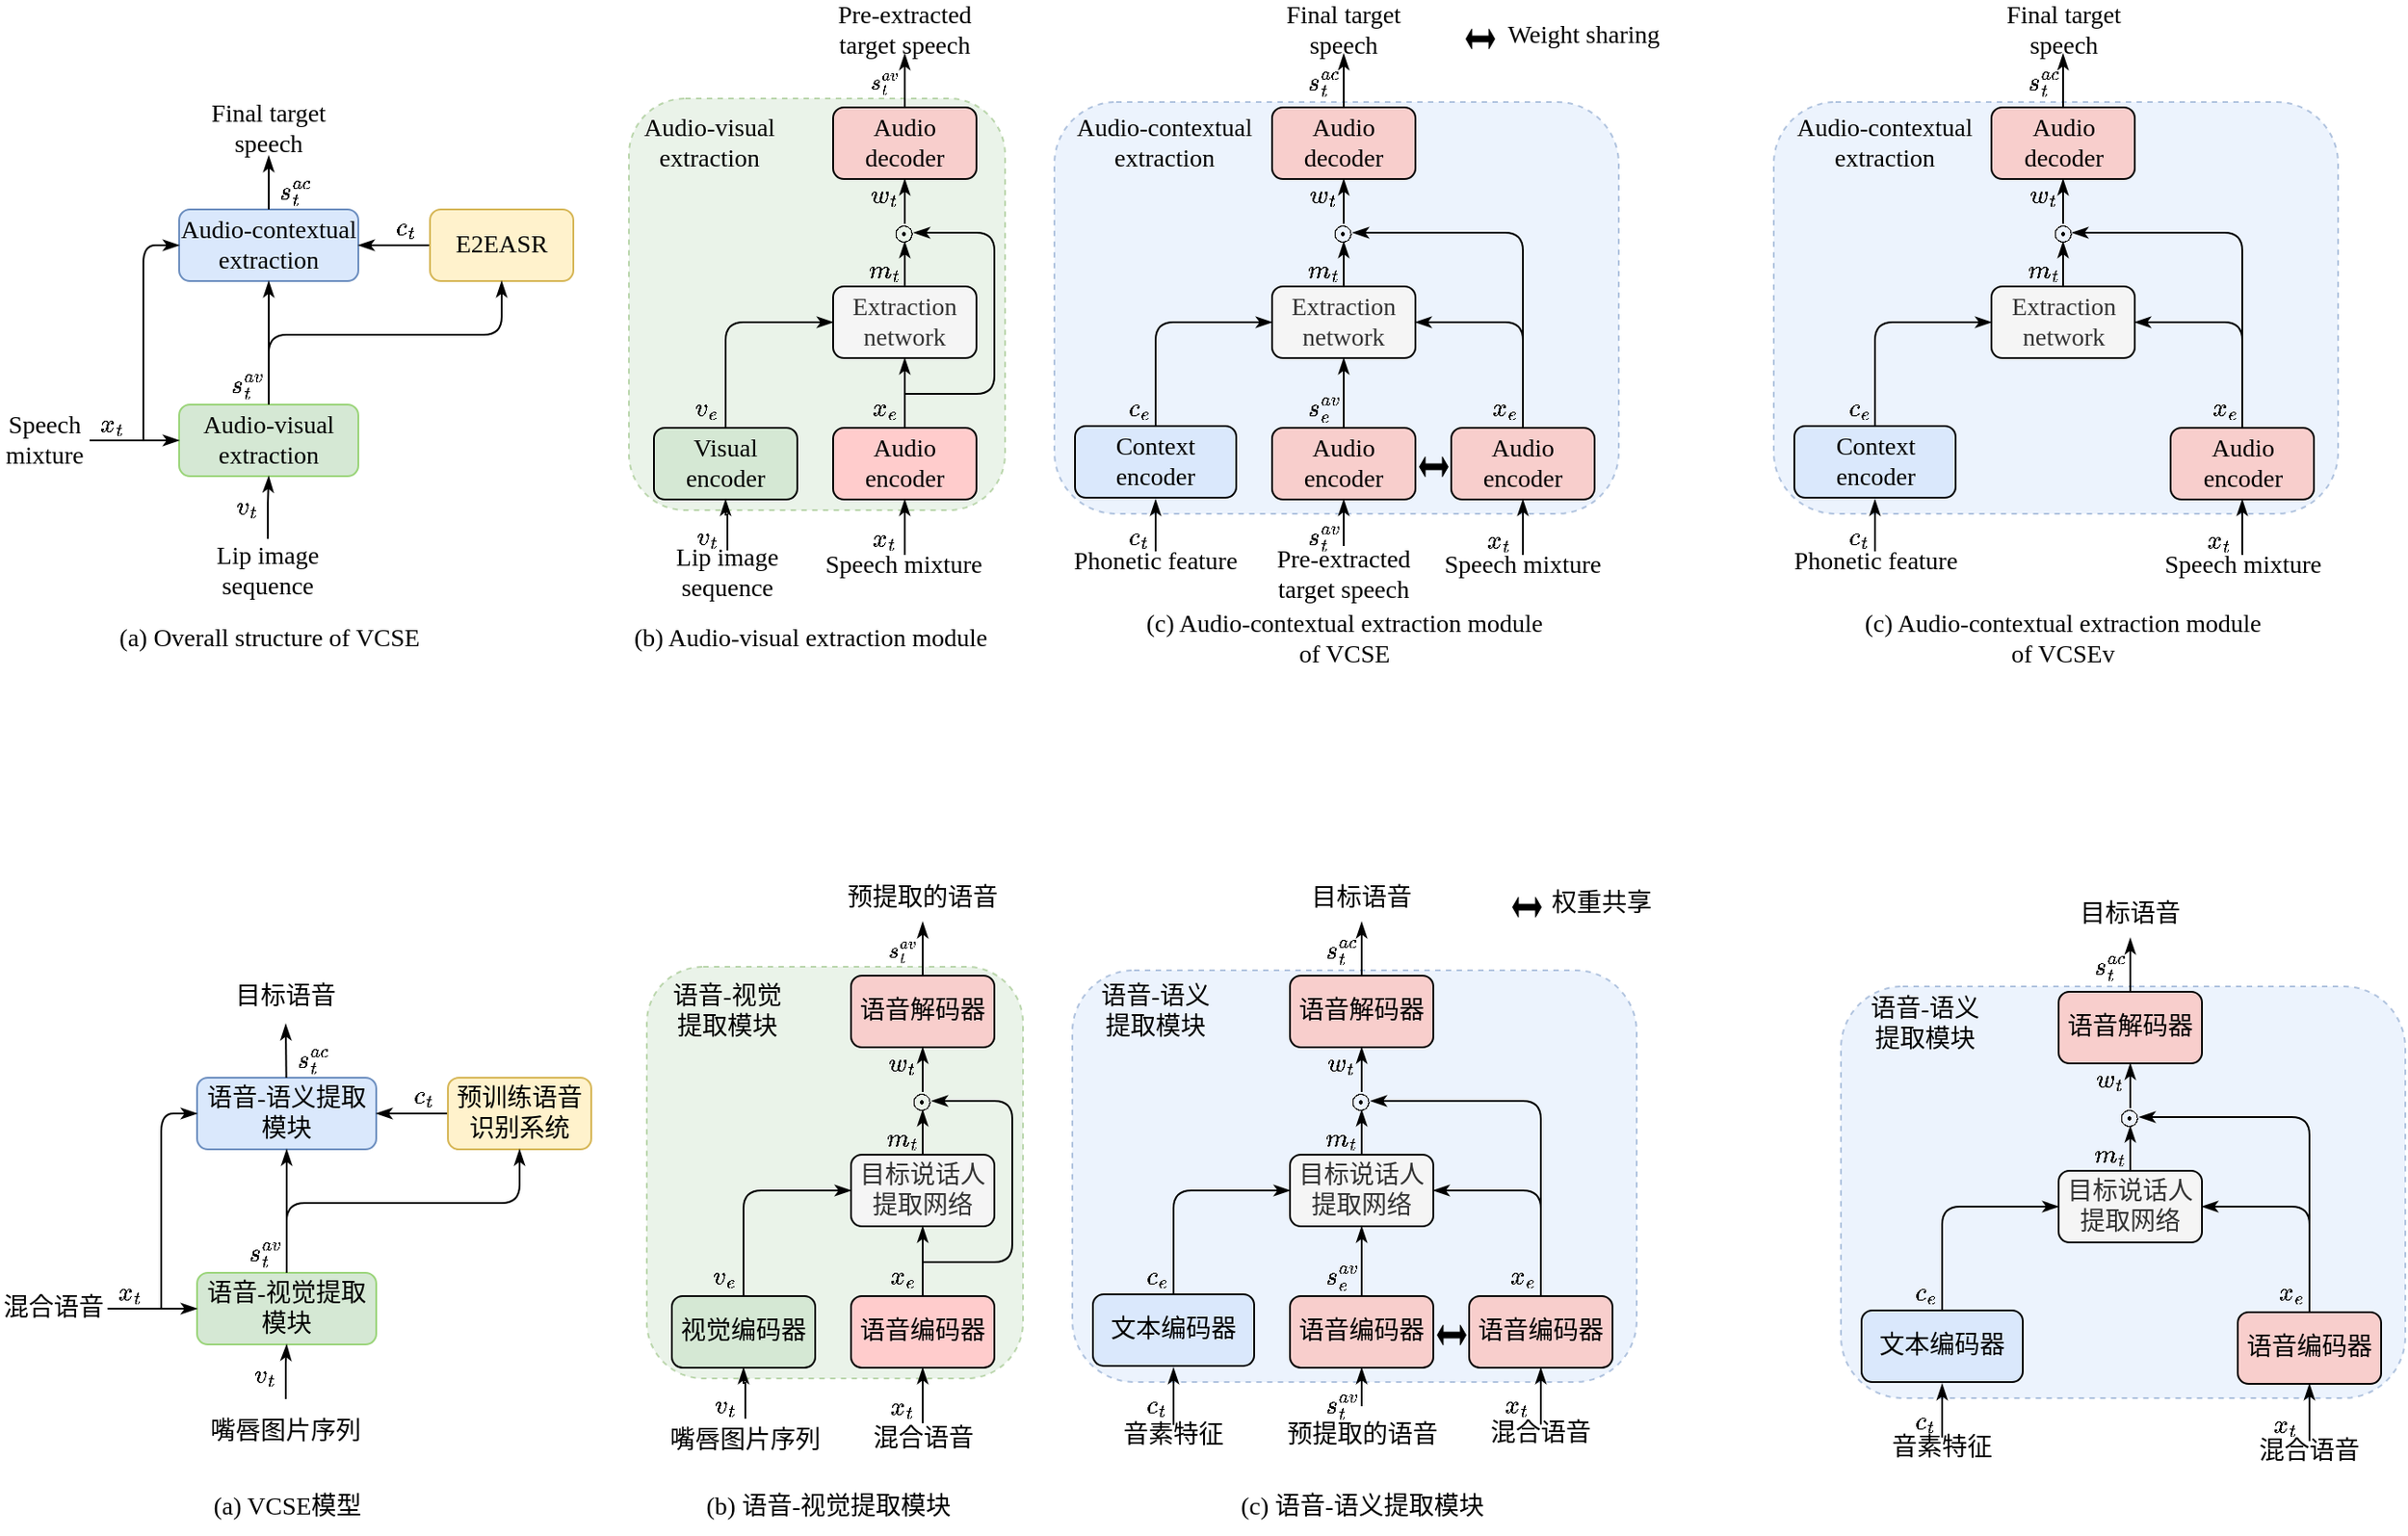 <mxfile version="20.5.1" type="github">
  <diagram id="y_EGhvHL0gBH4iH_qR2R" name="Page-1">
    <mxGraphModel dx="2549" dy="962" grid="1" gridSize="10" guides="1" tooltips="1" connect="1" arrows="1" fold="1" page="1" pageScale="1" pageWidth="827" pageHeight="1169" math="1" shadow="0">
      <root>
        <mxCell id="0" />
        <mxCell id="1" parent="0" />
        <mxCell id="1M1DjJJRNKHooQjCBBIf-2" value="" style="rounded=1;whiteSpace=wrap;html=1;fillColor=#dae8fc;strokeColor=#6c8ebf;dashed=1;opacity=50;" parent="1" vertex="1">
          <mxGeometry x="568.5" y="150" width="315" height="230" as="geometry" />
        </mxCell>
        <mxCell id="1M1DjJJRNKHooQjCBBIf-1" value="" style="rounded=1;whiteSpace=wrap;html=1;fillColor=#d5e8d4;strokeColor=#82b366;dashed=1;opacity=50;" parent="1" vertex="1">
          <mxGeometry x="331" y="148" width="210" height="230" as="geometry" />
        </mxCell>
        <mxCell id="VpKqUX4VM9mPJ3Cbt_9l-1" value="&lt;font face=&quot;Times New Roman&quot; style=&quot;font-size: 14px&quot;&gt;Audio-visual extraction&lt;/font&gt;" style="rounded=1;whiteSpace=wrap;html=1;fillColor=#d5e8d4;strokeColor=#9AD479;shadow=0;strokeWidth=1;" parent="1" vertex="1">
          <mxGeometry x="80" y="319" width="100" height="40" as="geometry" />
        </mxCell>
        <mxCell id="VpKqUX4VM9mPJ3Cbt_9l-2" value="&lt;font face=&quot;Times New Roman&quot; style=&quot;font-size: 14px&quot;&gt;Audio-contextual extraction&lt;/font&gt;" style="rounded=1;whiteSpace=wrap;html=1;fillColor=#dae8fc;strokeColor=#6c8ebf;strokeWidth=1;" parent="1" vertex="1">
          <mxGeometry x="80" y="210" width="100" height="40" as="geometry" />
        </mxCell>
        <mxCell id="VpKqUX4VM9mPJ3Cbt_9l-5" value="" style="edgeStyle=orthogonalEdgeStyle;rounded=0;orthogonalLoop=1;jettySize=auto;html=1;endArrow=classicThin;endFill=1;" parent="1" source="VpKqUX4VM9mPJ3Cbt_9l-4" target="VpKqUX4VM9mPJ3Cbt_9l-2" edge="1">
          <mxGeometry relative="1" as="geometry" />
        </mxCell>
        <mxCell id="VpKqUX4VM9mPJ3Cbt_9l-4" value="&lt;font face=&quot;Times New Roman&quot; style=&quot;font-size: 14px&quot;&gt;E2EASR&lt;/font&gt;" style="rounded=1;whiteSpace=wrap;html=1;fillColor=#fff2cc;strokeColor=#d6b656;strokeWidth=1;" parent="1" vertex="1">
          <mxGeometry x="220" y="210" width="80" height="40" as="geometry" />
        </mxCell>
        <mxCell id="VpKqUX4VM9mPJ3Cbt_9l-7" value="" style="edgeStyle=orthogonalEdgeStyle;rounded=0;orthogonalLoop=1;jettySize=auto;html=1;endArrow=classicThin;endFill=1;" parent="1" source="VpKqUX4VM9mPJ3Cbt_9l-6" target="VpKqUX4VM9mPJ3Cbt_9l-1" edge="1">
          <mxGeometry relative="1" as="geometry" />
        </mxCell>
        <mxCell id="VpKqUX4VM9mPJ3Cbt_9l-6" value="&lt;font style=&quot;font-size: 14px&quot; face=&quot;Times New Roman&quot;&gt;Lip image sequence&lt;/font&gt;" style="text;html=1;strokeColor=none;fillColor=none;align=center;verticalAlign=middle;whiteSpace=wrap;rounded=0;shadow=0;" parent="1" vertex="1">
          <mxGeometry x="77" y="394" width="105" height="36.5" as="geometry" />
        </mxCell>
        <mxCell id="VpKqUX4VM9mPJ3Cbt_9l-9" value="" style="edgeStyle=orthogonalEdgeStyle;rounded=0;orthogonalLoop=1;jettySize=auto;html=1;endArrow=classicThin;endFill=1;exitX=1;exitY=0.5;exitDx=0;exitDy=0;" parent="1" source="VpKqUX4VM9mPJ3Cbt_9l-8" target="VpKqUX4VM9mPJ3Cbt_9l-1" edge="1">
          <mxGeometry relative="1" as="geometry" />
        </mxCell>
        <mxCell id="VpKqUX4VM9mPJ3Cbt_9l-8" value="&lt;font face=&quot;Times New Roman&quot; style=&quot;font-size: 14px&quot;&gt;Speech mixture&lt;/font&gt;" style="text;html=1;strokeColor=none;fillColor=none;align=center;verticalAlign=middle;whiteSpace=wrap;rounded=0;shadow=0;" parent="1" vertex="1">
          <mxGeometry x="-20" y="324" width="50" height="30" as="geometry" />
        </mxCell>
        <mxCell id="VpKqUX4VM9mPJ3Cbt_9l-10" value="" style="edgeStyle=elbowEdgeStyle;elbow=vertical;endArrow=classicThin;html=1;endFill=1;entryX=0;entryY=0.5;entryDx=0;entryDy=0;" parent="1" target="VpKqUX4VM9mPJ3Cbt_9l-2" edge="1">
          <mxGeometry width="50" height="50" relative="1" as="geometry">
            <mxPoint x="60" y="339" as="sourcePoint" />
            <mxPoint x="80" y="249" as="targetPoint" />
            <Array as="points">
              <mxPoint x="60" y="230" />
              <mxPoint x="80" y="249" />
              <mxPoint x="90" y="299" />
              <mxPoint x="178" y="379" />
            </Array>
          </mxGeometry>
        </mxCell>
        <mxCell id="VpKqUX4VM9mPJ3Cbt_9l-15" value="" style="endArrow=classicThin;html=1;endFill=1;entryX=0.5;entryY=1;entryDx=0;entryDy=0;" parent="1" source="VpKqUX4VM9mPJ3Cbt_9l-2" target="VpKqUX4VM9mPJ3Cbt_9l-16" edge="1">
          <mxGeometry width="50" height="50" relative="1" as="geometry">
            <mxPoint x="450" y="360" as="sourcePoint" />
            <mxPoint x="420" y="360" as="targetPoint" />
          </mxGeometry>
        </mxCell>
        <mxCell id="VpKqUX4VM9mPJ3Cbt_9l-16" value="&lt;font face=&quot;Times New Roman&quot; style=&quot;font-size: 14px&quot;&gt;Final target speech&lt;/font&gt;" style="text;html=1;strokeColor=none;fillColor=none;align=center;verticalAlign=middle;whiteSpace=wrap;rounded=0;shadow=0;" parent="1" vertex="1">
          <mxGeometry x="95" y="150" width="70" height="30" as="geometry" />
        </mxCell>
        <mxCell id="VpKqUX4VM9mPJ3Cbt_9l-18" value="" style="edgeStyle=elbowEdgeStyle;elbow=vertical;endArrow=classicThin;html=1;entryX=0.5;entryY=1;entryDx=0;entryDy=0;endFill=1;" parent="1" source="VpKqUX4VM9mPJ3Cbt_9l-1" target="VpKqUX4VM9mPJ3Cbt_9l-4" edge="1">
          <mxGeometry width="50" height="50" relative="1" as="geometry">
            <mxPoint x="210" y="315" as="sourcePoint" />
            <mxPoint x="260" y="265" as="targetPoint" />
            <Array as="points">
              <mxPoint x="200" y="280" />
              <mxPoint x="200" y="290" />
            </Array>
          </mxGeometry>
        </mxCell>
        <mxCell id="VpKqUX4VM9mPJ3Cbt_9l-25" value="&lt;font face=&quot;Times New Roman&quot; style=&quot;font-size: 14px&quot;&gt;$$v_t$$&lt;/font&gt;" style="text;html=1;strokeColor=none;fillColor=none;align=center;verticalAlign=middle;whiteSpace=wrap;rounded=0;shadow=0;" parent="1" vertex="1">
          <mxGeometry x="108" y="370" width="20" height="11" as="geometry" />
        </mxCell>
        <mxCell id="VpKqUX4VM9mPJ3Cbt_9l-26" value="&lt;font face=&quot;Times New Roman&quot; style=&quot;font-size: 14px&quot;&gt;$$x_t$$&lt;/font&gt;" style="text;html=1;strokeColor=none;fillColor=none;align=center;verticalAlign=middle;whiteSpace=wrap;rounded=0;shadow=0;" parent="1" vertex="1">
          <mxGeometry x="33" y="324" width="20" height="11" as="geometry" />
        </mxCell>
        <mxCell id="VpKqUX4VM9mPJ3Cbt_9l-30" value="&lt;font face=&quot;Times New Roman&quot; style=&quot;font-size: 14px&quot;&gt;$$s_t^{av}$$&lt;/font&gt;" style="text;html=1;strokeColor=none;fillColor=none;align=center;verticalAlign=middle;whiteSpace=wrap;rounded=0;shadow=0;" parent="1" vertex="1">
          <mxGeometry x="108" y="302.5" width="20" height="11" as="geometry" />
        </mxCell>
        <mxCell id="VpKqUX4VM9mPJ3Cbt_9l-31" value="&lt;font face=&quot;Times New Roman&quot; style=&quot;font-size: 14px&quot;&gt;$$s_t^{ac}$$&lt;/font&gt;" style="text;html=1;strokeColor=none;fillColor=none;align=center;verticalAlign=middle;whiteSpace=wrap;rounded=0;shadow=0;" parent="1" vertex="1">
          <mxGeometry x="135" y="194" width="20" height="11" as="geometry" />
        </mxCell>
        <mxCell id="VpKqUX4VM9mPJ3Cbt_9l-32" value="&lt;font face=&quot;Times New Roman&quot; style=&quot;font-size: 14px&quot;&gt;$$c_t$$&lt;/font&gt;" style="text;html=1;strokeColor=none;fillColor=none;align=center;verticalAlign=middle;whiteSpace=wrap;rounded=0;shadow=0;" parent="1" vertex="1">
          <mxGeometry x="197" y="214" width="20" height="11" as="geometry" />
        </mxCell>
        <mxCell id="VpKqUX4VM9mPJ3Cbt_9l-33" value="" style="endArrow=classicThin;html=1;entryX=0.5;entryY=1;entryDx=0;entryDy=0;exitX=0.5;exitY=0;exitDx=0;exitDy=0;endFill=1;strokeWidth=1;strokeColor=#000000;fillColor=#f8cecc;" parent="1" source="VpKqUX4VM9mPJ3Cbt_9l-1" target="VpKqUX4VM9mPJ3Cbt_9l-2" edge="1">
          <mxGeometry width="50" height="50" relative="1" as="geometry">
            <mxPoint x="250" y="370" as="sourcePoint" />
            <mxPoint x="300" y="320" as="targetPoint" />
          </mxGeometry>
        </mxCell>
        <mxCell id="VpKqUX4VM9mPJ3Cbt_9l-35" value="&lt;font face=&quot;Times New Roman&quot; style=&quot;font-size: 14px&quot;&gt;Visual encoder&lt;/font&gt;" style="rounded=1;whiteSpace=wrap;html=1;shadow=0;strokeColor=#000000;strokeWidth=1;fillColor=#d5e8d4;" parent="1" vertex="1">
          <mxGeometry x="345" y="332" width="80" height="40" as="geometry" />
        </mxCell>
        <mxCell id="VpKqUX4VM9mPJ3Cbt_9l-40" value="" style="edgeStyle=orthogonalEdgeStyle;rounded=0;orthogonalLoop=1;jettySize=auto;html=1;endArrow=classicThin;endFill=1;strokeColor=#000000;strokeWidth=1;" parent="1" source="VpKqUX4VM9mPJ3Cbt_9l-36" target="VpKqUX4VM9mPJ3Cbt_9l-37" edge="1">
          <mxGeometry relative="1" as="geometry" />
        </mxCell>
        <mxCell id="VpKqUX4VM9mPJ3Cbt_9l-36" value="&lt;font face=&quot;Times New Roman&quot; style=&quot;font-size: 14px&quot;&gt;Audio encoder&lt;/font&gt;" style="rounded=1;whiteSpace=wrap;html=1;shadow=0;strokeColor=#000000;strokeWidth=1;fillColor=#ffcccc;" parent="1" vertex="1">
          <mxGeometry x="445" y="332" width="80" height="40" as="geometry" />
        </mxCell>
        <mxCell id="VpKqUX4VM9mPJ3Cbt_9l-41" value="" style="edgeStyle=orthogonalEdgeStyle;rounded=0;orthogonalLoop=1;jettySize=auto;html=1;endArrow=classicThin;endFill=1;strokeColor=#000000;strokeWidth=1;entryX=0.5;entryY=1;entryDx=0;entryDy=0;" parent="1" source="VpKqUX4VM9mPJ3Cbt_9l-37" target="VpKqUX4VM9mPJ3Cbt_9l-42" edge="1">
          <mxGeometry relative="1" as="geometry">
            <mxPoint x="485" y="233" as="targetPoint" />
          </mxGeometry>
        </mxCell>
        <mxCell id="VpKqUX4VM9mPJ3Cbt_9l-37" value="&lt;font face=&quot;Times New Roman&quot; style=&quot;font-size: 14px&quot;&gt;Extraction network&lt;/font&gt;" style="rounded=1;whiteSpace=wrap;html=1;shadow=0;strokeColor=#000000;strokeWidth=1;fillColor=#f5f5f5;fontColor=#333333;" parent="1" vertex="1">
          <mxGeometry x="445" y="253" width="80" height="40" as="geometry" />
        </mxCell>
        <mxCell id="VpKqUX4VM9mPJ3Cbt_9l-38" value="" style="edgeStyle=segmentEdgeStyle;endArrow=classicThin;html=1;strokeColor=#000000;strokeWidth=1;exitX=0.5;exitY=0;exitDx=0;exitDy=0;endFill=1;" parent="1" source="VpKqUX4VM9mPJ3Cbt_9l-35" target="VpKqUX4VM9mPJ3Cbt_9l-37" edge="1">
          <mxGeometry width="50" height="50" relative="1" as="geometry">
            <mxPoint x="265" y="373" as="sourcePoint" />
            <mxPoint x="315" y="323" as="targetPoint" />
            <Array as="points">
              <mxPoint x="385" y="273" />
            </Array>
          </mxGeometry>
        </mxCell>
        <mxCell id="VpKqUX4VM9mPJ3Cbt_9l-39" value="&lt;font face=&quot;Times New Roman&quot; style=&quot;font-size: 14px&quot;&gt;Audio decoder&lt;/font&gt;" style="rounded=1;whiteSpace=wrap;html=1;shadow=0;strokeColor=#000000;strokeWidth=1;fillColor=#f8cecc;" parent="1" vertex="1">
          <mxGeometry x="445" y="153" width="80" height="40" as="geometry" />
        </mxCell>
        <mxCell id="VpKqUX4VM9mPJ3Cbt_9l-45" value="" style="edgeStyle=orthogonalEdgeStyle;rounded=0;orthogonalLoop=1;jettySize=auto;html=1;endArrow=classicThin;endFill=1;strokeColor=#000000;strokeWidth=1;" parent="1" source="VpKqUX4VM9mPJ3Cbt_9l-42" target="VpKqUX4VM9mPJ3Cbt_9l-39" edge="1">
          <mxGeometry relative="1" as="geometry">
            <Array as="points">
              <mxPoint x="485" y="207" />
              <mxPoint x="485" y="207" />
            </Array>
          </mxGeometry>
        </mxCell>
        <mxCell id="VpKqUX4VM9mPJ3Cbt_9l-42" value="$$\odot$$" style="text;html=1;strokeColor=none;fillColor=none;align=center;verticalAlign=middle;whiteSpace=wrap;rounded=0;shadow=0;" parent="1" vertex="1">
          <mxGeometry x="480" y="218" width="10" height="10" as="geometry" />
        </mxCell>
        <mxCell id="VpKqUX4VM9mPJ3Cbt_9l-50" value="" style="edgeStyle=elbowEdgeStyle;elbow=horizontal;endArrow=classicThin;html=1;strokeColor=#000000;strokeWidth=1;entryX=1;entryY=0.5;entryDx=0;entryDy=0;endFill=1;" parent="1" target="VpKqUX4VM9mPJ3Cbt_9l-42" edge="1">
          <mxGeometry width="50" height="50" relative="1" as="geometry">
            <mxPoint x="485" y="313" as="sourcePoint" />
            <mxPoint x="575" y="227" as="targetPoint" />
            <Array as="points">
              <mxPoint x="535" y="303" />
              <mxPoint x="565" y="253" />
            </Array>
          </mxGeometry>
        </mxCell>
        <mxCell id="VpKqUX4VM9mPJ3Cbt_9l-53" value="" style="edgeStyle=orthogonalEdgeStyle;rounded=0;orthogonalLoop=1;jettySize=auto;html=1;endArrow=classicThin;endFill=1;strokeColor=#000000;strokeWidth=1;" parent="1" source="VpKqUX4VM9mPJ3Cbt_9l-51" target="VpKqUX4VM9mPJ3Cbt_9l-35" edge="1">
          <mxGeometry relative="1" as="geometry" />
        </mxCell>
        <mxCell id="VpKqUX4VM9mPJ3Cbt_9l-51" value="&lt;span style=&quot;font-family: &amp;#34;times new roman&amp;#34; ; font-size: 14px&quot;&gt;Lip image sequence&lt;/span&gt;" style="text;html=1;strokeColor=none;fillColor=none;align=center;verticalAlign=middle;whiteSpace=wrap;rounded=0;shadow=0;" parent="1" vertex="1">
          <mxGeometry x="331" y="400.5" width="110" height="25" as="geometry" />
        </mxCell>
        <mxCell id="VpKqUX4VM9mPJ3Cbt_9l-52" value="&lt;font face=&quot;Times New Roman&quot; style=&quot;font-size: 14px&quot;&gt;Speech mixture&lt;/font&gt;" style="text;html=1;strokeColor=none;fillColor=none;align=center;verticalAlign=middle;whiteSpace=wrap;rounded=0;shadow=0;" parent="1" vertex="1">
          <mxGeometry x="437" y="403" width="95" height="11" as="geometry" />
        </mxCell>
        <mxCell id="VpKqUX4VM9mPJ3Cbt_9l-56" value="" style="endArrow=classicThin;html=1;strokeColor=#000000;strokeWidth=1;endFill=1;" parent="1" target="VpKqUX4VM9mPJ3Cbt_9l-36" edge="1">
          <mxGeometry width="50" height="50" relative="1" as="geometry">
            <mxPoint x="485" y="403" as="sourcePoint" />
            <mxPoint x="455" y="433" as="targetPoint" />
          </mxGeometry>
        </mxCell>
        <mxCell id="VpKqUX4VM9mPJ3Cbt_9l-58" value="&lt;font face=&quot;Times New Roman&quot; style=&quot;font-size: 14px&quot;&gt;$$v_t$$&lt;/font&gt;" style="text;html=1;strokeColor=none;fillColor=none;align=center;verticalAlign=middle;whiteSpace=wrap;rounded=0;shadow=0;" parent="1" vertex="1">
          <mxGeometry x="365" y="387" width="20" height="11" as="geometry" />
        </mxCell>
        <mxCell id="VpKqUX4VM9mPJ3Cbt_9l-59" value="&lt;font face=&quot;Times New Roman&quot; style=&quot;font-size: 14px&quot;&gt;$$x_t$$&lt;/font&gt;" style="text;html=1;strokeColor=none;fillColor=none;align=center;verticalAlign=middle;whiteSpace=wrap;rounded=0;shadow=0;" parent="1" vertex="1">
          <mxGeometry x="464" y="388" width="20" height="11" as="geometry" />
        </mxCell>
        <mxCell id="VpKqUX4VM9mPJ3Cbt_9l-60" value="&lt;font face=&quot;Times New Roman&quot; style=&quot;font-size: 14px&quot;&gt;$$v_e$$&lt;/font&gt;" style="text;html=1;strokeColor=none;fillColor=none;align=center;verticalAlign=middle;whiteSpace=wrap;rounded=0;shadow=0;" parent="1" vertex="1">
          <mxGeometry x="365" y="315.5" width="20" height="11" as="geometry" />
        </mxCell>
        <mxCell id="VpKqUX4VM9mPJ3Cbt_9l-61" value="&lt;font face=&quot;Times New Roman&quot; style=&quot;font-size: 14px&quot;&gt;$$x_e$$&lt;/font&gt;" style="text;html=1;strokeColor=none;fillColor=none;align=center;verticalAlign=middle;whiteSpace=wrap;rounded=0;shadow=0;" parent="1" vertex="1">
          <mxGeometry x="464" y="315.5" width="20" height="11" as="geometry" />
        </mxCell>
        <mxCell id="VpKqUX4VM9mPJ3Cbt_9l-62" value="&lt;font face=&quot;Times New Roman&quot; style=&quot;font-size: 14px&quot;&gt;$$m_t$$&lt;/font&gt;" style="text;html=1;strokeColor=none;fillColor=none;align=center;verticalAlign=middle;whiteSpace=wrap;rounded=0;shadow=0;" parent="1" vertex="1">
          <mxGeometry x="464" y="238" width="20" height="11" as="geometry" />
        </mxCell>
        <mxCell id="VpKqUX4VM9mPJ3Cbt_9l-63" value="&lt;font face=&quot;Times New Roman&quot; style=&quot;font-size: 14px&quot;&gt;$$w_t$$&lt;/font&gt;" style="text;html=1;strokeColor=none;fillColor=none;align=center;verticalAlign=middle;whiteSpace=wrap;rounded=0;shadow=0;" parent="1" vertex="1">
          <mxGeometry x="464" y="196" width="20" height="11" as="geometry" />
        </mxCell>
        <mxCell id="VpKqUX4VM9mPJ3Cbt_9l-64" value="" style="endArrow=classicThin;html=1;endFill=1;" parent="1" source="VpKqUX4VM9mPJ3Cbt_9l-39" edge="1">
          <mxGeometry width="50" height="50" relative="1" as="geometry">
            <mxPoint x="45" y="233" as="sourcePoint" />
            <mxPoint x="485" y="123" as="targetPoint" />
          </mxGeometry>
        </mxCell>
        <mxCell id="VpKqUX4VM9mPJ3Cbt_9l-65" value="&lt;font face=&quot;Times New Roman&quot; style=&quot;font-size: 14px&quot;&gt;Pre-extracted target speech&lt;/font&gt;" style="text;html=1;strokeColor=none;fillColor=none;align=center;verticalAlign=middle;whiteSpace=wrap;rounded=0;shadow=0;" parent="1" vertex="1">
          <mxGeometry x="440" y="100" width="90" height="20" as="geometry" />
        </mxCell>
        <mxCell id="VpKqUX4VM9mPJ3Cbt_9l-66" value="&lt;font face=&quot;Times New Roman&quot;&gt;$$s_t^{av}$$&lt;/font&gt;" style="text;html=1;strokeColor=none;fillColor=none;align=center;verticalAlign=middle;whiteSpace=wrap;rounded=0;shadow=0;" parent="1" vertex="1">
          <mxGeometry x="464" y="133" width="20" height="11" as="geometry" />
        </mxCell>
        <mxCell id="VpKqUX4VM9mPJ3Cbt_9l-68" value="&lt;font face=&quot;Times New Roman&quot; style=&quot;font-size: 14px&quot;&gt;(b) Audio-visual extraction module&lt;/font&gt;" style="text;html=1;strokeColor=none;fillColor=none;align=center;verticalAlign=middle;whiteSpace=wrap;rounded=0;shadow=0;" parent="1" vertex="1">
          <mxGeometry x="322" y="440" width="221" height="20" as="geometry" />
        </mxCell>
        <mxCell id="VpKqUX4VM9mPJ3Cbt_9l-70" value="&lt;font face=&quot;Times New Roman&quot; style=&quot;font-size: 14px&quot;&gt;Audio encoder&lt;/font&gt;" style="rounded=1;whiteSpace=wrap;html=1;shadow=0;strokeColor=#000000;strokeWidth=1;fillColor=#f8cecc;" parent="1" vertex="1">
          <mxGeometry x="790" y="332" width="80" height="40" as="geometry" />
        </mxCell>
        <mxCell id="VpKqUX4VM9mPJ3Cbt_9l-71" value="" style="edgeStyle=orthogonalEdgeStyle;rounded=0;orthogonalLoop=1;jettySize=auto;html=1;endArrow=classicThin;endFill=1;strokeColor=#000000;strokeWidth=1;entryX=0.5;entryY=1;entryDx=0;entryDy=0;" parent="1" source="VpKqUX4VM9mPJ3Cbt_9l-72" target="VpKqUX4VM9mPJ3Cbt_9l-76" edge="1">
          <mxGeometry relative="1" as="geometry">
            <mxPoint x="730" y="233" as="targetPoint" />
          </mxGeometry>
        </mxCell>
        <mxCell id="VpKqUX4VM9mPJ3Cbt_9l-72" value="&lt;font face=&quot;Times New Roman&quot; style=&quot;font-size: 14px&quot;&gt;Extraction network&lt;/font&gt;" style="rounded=1;whiteSpace=wrap;html=1;shadow=0;strokeColor=#000000;strokeWidth=1;fillColor=#f5f5f5;fontColor=#333333;" parent="1" vertex="1">
          <mxGeometry x="690" y="253" width="80" height="40" as="geometry" />
        </mxCell>
        <mxCell id="VpKqUX4VM9mPJ3Cbt_9l-74" value="&lt;font face=&quot;Times New Roman&quot; style=&quot;font-size: 14px&quot;&gt;Audio decoder&lt;/font&gt;" style="rounded=1;whiteSpace=wrap;html=1;shadow=0;strokeColor=#000000;strokeWidth=1;fillColor=#f8cecc;" parent="1" vertex="1">
          <mxGeometry x="690" y="153" width="80" height="40" as="geometry" />
        </mxCell>
        <mxCell id="VpKqUX4VM9mPJ3Cbt_9l-75" value="" style="edgeStyle=orthogonalEdgeStyle;rounded=0;orthogonalLoop=1;jettySize=auto;html=1;endArrow=classicThin;endFill=1;strokeColor=#000000;strokeWidth=1;" parent="1" source="VpKqUX4VM9mPJ3Cbt_9l-76" target="VpKqUX4VM9mPJ3Cbt_9l-74" edge="1">
          <mxGeometry relative="1" as="geometry">
            <Array as="points">
              <mxPoint x="730" y="207" />
              <mxPoint x="730" y="207" />
            </Array>
          </mxGeometry>
        </mxCell>
        <mxCell id="VpKqUX4VM9mPJ3Cbt_9l-76" value="$$\odot$$" style="text;html=1;strokeColor=none;fillColor=none;align=center;verticalAlign=middle;whiteSpace=wrap;rounded=0;shadow=0;" parent="1" vertex="1">
          <mxGeometry x="725" y="218" width="10" height="10" as="geometry" />
        </mxCell>
        <mxCell id="VpKqUX4VM9mPJ3Cbt_9l-78" value="" style="edgeStyle=orthogonalEdgeStyle;rounded=0;orthogonalLoop=1;jettySize=auto;html=1;endArrow=classicThin;endFill=1;strokeColor=#000000;strokeWidth=1;exitX=0.5;exitY=0;exitDx=0;exitDy=0;" parent="1" source="VpKqUX4VM9mPJ3Cbt_9l-93" edge="1">
          <mxGeometry relative="1" as="geometry">
            <mxPoint x="635" y="403" as="sourcePoint" />
            <mxPoint x="625" y="372" as="targetPoint" />
          </mxGeometry>
        </mxCell>
        <mxCell id="VpKqUX4VM9mPJ3Cbt_9l-79" value="&lt;font face=&quot;Times New Roman&quot; style=&quot;font-size: 14px&quot;&gt;Speech mixture&lt;/font&gt;" style="text;html=1;strokeColor=none;fillColor=none;align=center;verticalAlign=middle;whiteSpace=wrap;rounded=0;shadow=0;" parent="1" vertex="1">
          <mxGeometry x="785" y="403" width="90" height="11" as="geometry" />
        </mxCell>
        <mxCell id="VpKqUX4VM9mPJ3Cbt_9l-80" value="" style="endArrow=classicThin;html=1;strokeColor=#000000;strokeWidth=1;endFill=1;exitX=0.5;exitY=0;exitDx=0;exitDy=0;" parent="1" source="VpKqUX4VM9mPJ3Cbt_9l-79" target="VpKqUX4VM9mPJ3Cbt_9l-70" edge="1">
          <mxGeometry width="50" height="50" relative="1" as="geometry">
            <mxPoint x="730" y="403" as="sourcePoint" />
            <mxPoint x="700" y="433" as="targetPoint" />
          </mxGeometry>
        </mxCell>
        <mxCell id="VpKqUX4VM9mPJ3Cbt_9l-81" value="&lt;font face=&quot;Times New Roman&quot; style=&quot;font-size: 14px&quot;&gt;$$c_t$$&lt;/font&gt;" style="text;html=1;strokeColor=none;fillColor=none;align=center;verticalAlign=middle;whiteSpace=wrap;rounded=0;shadow=0;" parent="1" vertex="1">
          <mxGeometry x="606" y="387.5" width="20" height="11" as="geometry" />
        </mxCell>
        <mxCell id="VpKqUX4VM9mPJ3Cbt_9l-82" value="&lt;font face=&quot;Times New Roman&quot; style=&quot;font-size: 14px&quot;&gt;$$x_t$$&lt;/font&gt;" style="text;html=1;strokeColor=none;fillColor=none;align=center;verticalAlign=middle;whiteSpace=wrap;rounded=0;shadow=0;" parent="1" vertex="1">
          <mxGeometry x="807" y="389.5" width="20" height="11" as="geometry" />
        </mxCell>
        <mxCell id="VpKqUX4VM9mPJ3Cbt_9l-84" value="&lt;font face=&quot;Times New Roman&quot; style=&quot;font-size: 14px&quot;&gt;$$x_e$$&lt;/font&gt;" style="text;html=1;strokeColor=none;fillColor=none;align=center;verticalAlign=middle;whiteSpace=wrap;rounded=0;shadow=0;" parent="1" vertex="1">
          <mxGeometry x="810" y="315.5" width="20" height="11" as="geometry" />
        </mxCell>
        <mxCell id="VpKqUX4VM9mPJ3Cbt_9l-85" value="&lt;font face=&quot;Times New Roman&quot; style=&quot;font-size: 14px&quot;&gt;$$m_t$$&lt;/font&gt;" style="text;html=1;strokeColor=none;fillColor=none;align=center;verticalAlign=middle;whiteSpace=wrap;rounded=0;shadow=0;" parent="1" vertex="1">
          <mxGeometry x="709" y="238" width="20" height="11" as="geometry" />
        </mxCell>
        <mxCell id="VpKqUX4VM9mPJ3Cbt_9l-86" value="&lt;font face=&quot;Times New Roman&quot; style=&quot;font-size: 14px&quot;&gt;$$w_t$$&lt;/font&gt;" style="text;html=1;strokeColor=none;fillColor=none;align=center;verticalAlign=middle;whiteSpace=wrap;rounded=0;shadow=0;" parent="1" vertex="1">
          <mxGeometry x="709" y="196" width="20" height="11" as="geometry" />
        </mxCell>
        <mxCell id="VpKqUX4VM9mPJ3Cbt_9l-87" value="" style="endArrow=classicThin;html=1;endFill=1;" parent="1" source="VpKqUX4VM9mPJ3Cbt_9l-74" edge="1">
          <mxGeometry width="50" height="50" relative="1" as="geometry">
            <mxPoint x="290" y="233" as="sourcePoint" />
            <mxPoint x="730" y="123" as="targetPoint" />
          </mxGeometry>
        </mxCell>
        <mxCell id="VpKqUX4VM9mPJ3Cbt_9l-88" value="&lt;font face=&quot;Times New Roman&quot; style=&quot;font-size: 14px&quot;&gt;Final target speech&lt;/font&gt;" style="text;html=1;strokeColor=none;fillColor=none;align=center;verticalAlign=middle;whiteSpace=wrap;rounded=0;shadow=0;" parent="1" vertex="1">
          <mxGeometry x="685" y="100" width="90" height="20" as="geometry" />
        </mxCell>
        <mxCell id="VpKqUX4VM9mPJ3Cbt_9l-89" value="&lt;font face=&quot;Times New Roman&quot; style=&quot;font-size: 14px&quot;&gt;$$s_t^{ac}$$&lt;/font&gt;" style="text;html=1;strokeColor=none;fillColor=none;align=center;verticalAlign=middle;whiteSpace=wrap;rounded=0;shadow=0;" parent="1" vertex="1">
          <mxGeometry x="709" y="133" width="20" height="11" as="geometry" />
        </mxCell>
        <mxCell id="VpKqUX4VM9mPJ3Cbt_9l-90" value="&lt;font face=&quot;Times New Roman&quot; style=&quot;font-size: 14px&quot;&gt;(c) Audio-contextual extraction module of VCSE&lt;/font&gt;" style="text;html=1;strokeColor=none;fillColor=none;align=center;verticalAlign=middle;whiteSpace=wrap;rounded=0;shadow=0;" parent="1" vertex="1">
          <mxGeometry x="612.5" y="440" width="235" height="20" as="geometry" />
        </mxCell>
        <mxCell id="VpKqUX4VM9mPJ3Cbt_9l-91" value="&lt;font face=&quot;Times New Roman&quot; style=&quot;font-size: 14px&quot;&gt;Context encoder&lt;/font&gt;" style="rounded=1;whiteSpace=wrap;html=1;shadow=0;strokeColor=#000000;strokeWidth=1;fillColor=#dae8fc;" parent="1" vertex="1">
          <mxGeometry x="580" y="331" width="90" height="40" as="geometry" />
        </mxCell>
        <mxCell id="VpKqUX4VM9mPJ3Cbt_9l-93" value="&lt;font face=&quot;Times New Roman&quot; style=&quot;font-size: 14px&quot;&gt;Phonetic&amp;nbsp;feature&lt;/font&gt;" style="text;html=1;strokeColor=none;fillColor=none;align=center;verticalAlign=middle;whiteSpace=wrap;rounded=0;shadow=0;" parent="1" vertex="1">
          <mxGeometry x="580" y="401" width="90" height="11" as="geometry" />
        </mxCell>
        <mxCell id="VpKqUX4VM9mPJ3Cbt_9l-95" value="" style="edgeStyle=segmentEdgeStyle;endArrow=classicThin;html=1;strokeColor=#000000;strokeWidth=1;exitX=0.5;exitY=0;exitDx=0;exitDy=0;endFill=1;entryX=0;entryY=0.5;entryDx=0;entryDy=0;" parent="1" target="VpKqUX4VM9mPJ3Cbt_9l-72" edge="1">
          <mxGeometry width="50" height="50" relative="1" as="geometry">
            <mxPoint x="625" y="331" as="sourcePoint" />
            <mxPoint x="685" y="272" as="targetPoint" />
            <Array as="points">
              <mxPoint x="625" y="273" />
            </Array>
          </mxGeometry>
        </mxCell>
        <mxCell id="jQqSKPtN9QmAcMSNDdtG-2" value="&lt;font face=&quot;Times New Roman&quot; style=&quot;font-size: 14px&quot;&gt;(a) Overall structure of VCSE&lt;/font&gt;" style="text;html=1;align=center;verticalAlign=middle;resizable=0;points=[];autosize=1;strokeColor=none;fillColor=none;" parent="1" vertex="1">
          <mxGeometry x="40" y="440" width="180" height="20" as="geometry" />
        </mxCell>
        <mxCell id="jQqSKPtN9QmAcMSNDdtG-4" value="&lt;font face=&quot;Times New Roman&quot; style=&quot;font-size: 14px&quot;&gt;Audio encoder&lt;/font&gt;" style="rounded=1;whiteSpace=wrap;html=1;shadow=0;strokeColor=#000000;strokeWidth=1;fillColor=#f8cecc;" parent="1" vertex="1">
          <mxGeometry x="690" y="332" width="80" height="40" as="geometry" />
        </mxCell>
        <mxCell id="jQqSKPtN9QmAcMSNDdtG-9" value="" style="endArrow=classicThin;html=1;exitX=0.5;exitY=0;exitDx=0;exitDy=0;entryX=1;entryY=0.5;entryDx=0;entryDy=0;edgeStyle=orthogonalEdgeStyle;endFill=1;" parent="1" source="VpKqUX4VM9mPJ3Cbt_9l-70" target="VpKqUX4VM9mPJ3Cbt_9l-72" edge="1">
          <mxGeometry width="50" height="50" relative="1" as="geometry">
            <mxPoint x="940" y="298" as="sourcePoint" />
            <mxPoint x="990" y="248" as="targetPoint" />
          </mxGeometry>
        </mxCell>
        <mxCell id="jQqSKPtN9QmAcMSNDdtG-10" value="" style="endArrow=classicThin;html=1;exitX=0.5;exitY=0;exitDx=0;exitDy=0;edgeStyle=orthogonalEdgeStyle;endFill=1;entryX=1;entryY=0.5;entryDx=0;entryDy=0;endSize=6;" parent="1" source="VpKqUX4VM9mPJ3Cbt_9l-70" target="VpKqUX4VM9mPJ3Cbt_9l-76" edge="1">
          <mxGeometry width="50" height="50" relative="1" as="geometry">
            <mxPoint x="907" y="205" as="sourcePoint" />
            <mxPoint x="730" y="220" as="targetPoint" />
            <Array as="points">
              <mxPoint x="830" y="223" />
            </Array>
          </mxGeometry>
        </mxCell>
        <mxCell id="jQqSKPtN9QmAcMSNDdtG-13" value="" style="endArrow=classicThin;html=1;endSize=6;entryX=0.5;entryY=1;entryDx=0;entryDy=0;fillColor=#f8cecc;strokeColor=#000000;endFill=1;" parent="1" source="jQqSKPtN9QmAcMSNDdtG-4" target="VpKqUX4VM9mPJ3Cbt_9l-72" edge="1">
          <mxGeometry width="50" height="50" relative="1" as="geometry">
            <mxPoint x="580" y="360" as="sourcePoint" />
            <mxPoint x="730" y="300" as="targetPoint" />
          </mxGeometry>
        </mxCell>
        <mxCell id="jQqSKPtN9QmAcMSNDdtG-16" value="" style="edgeStyle=orthogonalEdgeStyle;rounded=0;orthogonalLoop=1;jettySize=auto;html=1;endArrow=classicThin;endFill=1;endSize=6;fillColor=#f8cecc;strokeColor=#000000;" parent="1" source="jQqSKPtN9QmAcMSNDdtG-14" target="jQqSKPtN9QmAcMSNDdtG-4" edge="1">
          <mxGeometry relative="1" as="geometry" />
        </mxCell>
        <mxCell id="jQqSKPtN9QmAcMSNDdtG-14" value="&lt;font face=&quot;Times New Roman&quot; style=&quot;font-size: 14px&quot;&gt;Pre-extracted target speech&lt;/font&gt;" style="text;html=1;strokeColor=none;fillColor=none;align=center;verticalAlign=middle;whiteSpace=wrap;rounded=0;shadow=0;" parent="1" vertex="1">
          <mxGeometry x="690" y="398" width="80" height="32" as="geometry" />
        </mxCell>
        <mxCell id="jQqSKPtN9QmAcMSNDdtG-17" value="&lt;font face=&quot;Times New Roman&quot; style=&quot;font-size: 14px&quot;&gt;$$c_e$$&lt;/font&gt;" style="text;html=1;strokeColor=none;fillColor=none;align=center;verticalAlign=middle;whiteSpace=wrap;rounded=0;shadow=0;" parent="1" vertex="1">
          <mxGeometry x="606" y="315.5" width="20" height="11" as="geometry" />
        </mxCell>
        <mxCell id="jQqSKPtN9QmAcMSNDdtG-20" value="&lt;font face=&quot;Times New Roman&quot; style=&quot;font-size: 14px&quot;&gt;$$s_t^{av}$$&lt;/font&gt;" style="text;html=1;strokeColor=none;fillColor=none;align=center;verticalAlign=middle;whiteSpace=wrap;rounded=0;shadow=0;" parent="1" vertex="1">
          <mxGeometry x="709" y="387.5" width="20" height="11" as="geometry" />
        </mxCell>
        <mxCell id="jQqSKPtN9QmAcMSNDdtG-25" value="" style="shape=doubleArrow;whiteSpace=wrap;html=1;strokeWidth=0.5;fillColor=#000000;strokeColor=#000000;fontSize=10;" parent="1" vertex="1">
          <mxGeometry x="772" y="348" width="16" height="11" as="geometry" />
        </mxCell>
        <mxCell id="jQqSKPtN9QmAcMSNDdtG-29" value="" style="shape=doubleArrow;whiteSpace=wrap;html=1;strokeWidth=0.5;fillColor=#000000;strokeColor=#000000;fontSize=10;" parent="1" vertex="1">
          <mxGeometry x="798" y="109" width="16" height="11" as="geometry" />
        </mxCell>
        <mxCell id="jQqSKPtN9QmAcMSNDdtG-30" value="&lt;font face=&quot;Times New Roman&quot; style=&quot;font-size: 14px&quot;&gt;Weight sharing&lt;/font&gt;" style="text;html=1;strokeColor=none;fillColor=none;align=center;verticalAlign=middle;whiteSpace=wrap;rounded=0;fontSize=5;" parent="1" vertex="1">
          <mxGeometry x="818" y="106" width="92" height="14.5" as="geometry" />
        </mxCell>
        <mxCell id="1M1DjJJRNKHooQjCBBIf-3" value="&lt;font face=&quot;Times New Roman&quot; style=&quot;font-size: 14px&quot;&gt;Audio-visual extraction&lt;/font&gt;" style="text;html=1;strokeColor=none;fillColor=none;align=center;verticalAlign=middle;whiteSpace=wrap;rounded=0;dashed=1;opacity=90;" parent="1" vertex="1">
          <mxGeometry x="338" y="158" width="76" height="30" as="geometry" />
        </mxCell>
        <mxCell id="1M1DjJJRNKHooQjCBBIf-4" value="&lt;font face=&quot;Times New Roman&quot; style=&quot;font-size: 14px&quot;&gt;Audio-contextual extraction&lt;/font&gt;" style="text;html=1;strokeColor=none;fillColor=none;align=center;verticalAlign=middle;whiteSpace=wrap;rounded=0;dashed=1;opacity=90;" parent="1" vertex="1">
          <mxGeometry x="570" y="158" width="120" height="30" as="geometry" />
        </mxCell>
        <mxCell id="tKqjD_8-ma2AVvH912aS-1" value="&lt;font face=&quot;Times New Roman&quot; style=&quot;font-size: 14px&quot;&gt;$$s_e^{av}$$&lt;/font&gt;" style="text;html=1;strokeColor=none;fillColor=none;align=center;verticalAlign=middle;whiteSpace=wrap;rounded=0;shadow=0;" parent="1" vertex="1">
          <mxGeometry x="709" y="315.5" width="20" height="11" as="geometry" />
        </mxCell>
        <mxCell id="HMQLBAIyF5FseaXhO-4b-1" value="" style="rounded=1;whiteSpace=wrap;html=1;fillColor=#dae8fc;strokeColor=#6c8ebf;dashed=1;opacity=50;" parent="1" vertex="1">
          <mxGeometry x="578.5" y="635" width="315" height="230" as="geometry" />
        </mxCell>
        <mxCell id="HMQLBAIyF5FseaXhO-4b-2" value="" style="rounded=1;whiteSpace=wrap;html=1;fillColor=#d5e8d4;strokeColor=#82b366;dashed=1;opacity=50;" parent="1" vertex="1">
          <mxGeometry x="341" y="633" width="210" height="230" as="geometry" />
        </mxCell>
        <mxCell id="HMQLBAIyF5FseaXhO-4b-3" value="&lt;font face=&quot;Times New Roman&quot; style=&quot;font-size: 14px&quot;&gt;语音-视觉提取模块&lt;/font&gt;" style="rounded=1;whiteSpace=wrap;html=1;fillColor=#d5e8d4;strokeColor=#9AD479;shadow=0;strokeWidth=1;" parent="1" vertex="1">
          <mxGeometry x="90" y="804" width="100" height="40" as="geometry" />
        </mxCell>
        <mxCell id="HMQLBAIyF5FseaXhO-4b-4" value="&lt;font face=&quot;Times New Roman&quot;&gt;&lt;span style=&quot;font-size: 14px;&quot;&gt;语音-语义提取模块&lt;/span&gt;&lt;/font&gt;" style="rounded=1;whiteSpace=wrap;html=1;fillColor=#dae8fc;strokeColor=#6c8ebf;strokeWidth=1;" parent="1" vertex="1">
          <mxGeometry x="90" y="695" width="100" height="40" as="geometry" />
        </mxCell>
        <mxCell id="HMQLBAIyF5FseaXhO-4b-5" value="" style="edgeStyle=orthogonalEdgeStyle;rounded=0;orthogonalLoop=1;jettySize=auto;html=1;endArrow=classicThin;endFill=1;" parent="1" source="HMQLBAIyF5FseaXhO-4b-6" target="HMQLBAIyF5FseaXhO-4b-4" edge="1">
          <mxGeometry relative="1" as="geometry" />
        </mxCell>
        <mxCell id="HMQLBAIyF5FseaXhO-4b-6" value="&lt;font face=&quot;Times New Roman&quot; style=&quot;font-size: 14px&quot;&gt;预训练语音识别系统&lt;/font&gt;" style="rounded=1;whiteSpace=wrap;html=1;fillColor=#fff2cc;strokeColor=#d6b656;strokeWidth=1;" parent="1" vertex="1">
          <mxGeometry x="230" y="695" width="80" height="40" as="geometry" />
        </mxCell>
        <mxCell id="HMQLBAIyF5FseaXhO-4b-7" value="" style="edgeStyle=orthogonalEdgeStyle;rounded=0;orthogonalLoop=1;jettySize=auto;html=1;endArrow=classicThin;endFill=1;" parent="1" source="HMQLBAIyF5FseaXhO-4b-8" target="HMQLBAIyF5FseaXhO-4b-3" edge="1">
          <mxGeometry relative="1" as="geometry" />
        </mxCell>
        <mxCell id="HMQLBAIyF5FseaXhO-4b-8" value="&lt;font face=&quot;Times New Roman&quot;&gt;&lt;span style=&quot;font-size: 14px;&quot;&gt;嘴唇图片序列&lt;/span&gt;&lt;/font&gt;" style="text;html=1;strokeColor=none;fillColor=none;align=center;verticalAlign=middle;whiteSpace=wrap;rounded=0;shadow=0;" parent="1" vertex="1">
          <mxGeometry x="87" y="874.5" width="105" height="36.5" as="geometry" />
        </mxCell>
        <mxCell id="HMQLBAIyF5FseaXhO-4b-9" value="" style="edgeStyle=orthogonalEdgeStyle;rounded=0;orthogonalLoop=1;jettySize=auto;html=1;endArrow=classicThin;endFill=1;exitX=1;exitY=0.5;exitDx=0;exitDy=0;" parent="1" source="HMQLBAIyF5FseaXhO-4b-10" target="HMQLBAIyF5FseaXhO-4b-3" edge="1">
          <mxGeometry relative="1" as="geometry" />
        </mxCell>
        <mxCell id="HMQLBAIyF5FseaXhO-4b-10" value="&lt;font face=&quot;Times New Roman&quot; style=&quot;font-size: 14px&quot;&gt;混合语音&lt;/font&gt;" style="text;html=1;strokeColor=none;fillColor=none;align=center;verticalAlign=middle;whiteSpace=wrap;rounded=0;shadow=0;" parent="1" vertex="1">
          <mxGeometry x="-20" y="809" width="60" height="30" as="geometry" />
        </mxCell>
        <mxCell id="HMQLBAIyF5FseaXhO-4b-11" value="" style="edgeStyle=elbowEdgeStyle;elbow=vertical;endArrow=classicThin;html=1;endFill=1;entryX=0;entryY=0.5;entryDx=0;entryDy=0;" parent="1" target="HMQLBAIyF5FseaXhO-4b-4" edge="1">
          <mxGeometry width="50" height="50" relative="1" as="geometry">
            <mxPoint x="70" y="824" as="sourcePoint" />
            <mxPoint x="90" y="734" as="targetPoint" />
            <Array as="points">
              <mxPoint x="70" y="715" />
              <mxPoint x="90" y="734" />
              <mxPoint x="100" y="784" />
              <mxPoint x="188" y="864" />
            </Array>
          </mxGeometry>
        </mxCell>
        <mxCell id="HMQLBAIyF5FseaXhO-4b-12" value="" style="endArrow=classicThin;html=1;endFill=1;entryX=0.5;entryY=1;entryDx=0;entryDy=0;" parent="1" source="HMQLBAIyF5FseaXhO-4b-4" target="HMQLBAIyF5FseaXhO-4b-13" edge="1">
          <mxGeometry width="50" height="50" relative="1" as="geometry">
            <mxPoint x="460" y="845" as="sourcePoint" />
            <mxPoint x="430" y="845" as="targetPoint" />
          </mxGeometry>
        </mxCell>
        <mxCell id="HMQLBAIyF5FseaXhO-4b-13" value="&lt;font face=&quot;Times New Roman&quot; style=&quot;font-size: 14px&quot;&gt;目标语音&lt;/font&gt;" style="text;html=1;strokeColor=none;fillColor=none;align=center;verticalAlign=middle;whiteSpace=wrap;rounded=0;shadow=0;" parent="1" vertex="1">
          <mxGeometry x="102" y="635" width="75" height="30" as="geometry" />
        </mxCell>
        <mxCell id="HMQLBAIyF5FseaXhO-4b-14" value="" style="edgeStyle=elbowEdgeStyle;elbow=vertical;endArrow=classicThin;html=1;entryX=0.5;entryY=1;entryDx=0;entryDy=0;endFill=1;" parent="1" source="HMQLBAIyF5FseaXhO-4b-3" target="HMQLBAIyF5FseaXhO-4b-6" edge="1">
          <mxGeometry width="50" height="50" relative="1" as="geometry">
            <mxPoint x="220" y="800" as="sourcePoint" />
            <mxPoint x="270" y="750" as="targetPoint" />
            <Array as="points">
              <mxPoint x="210" y="765" />
              <mxPoint x="210" y="775" />
            </Array>
          </mxGeometry>
        </mxCell>
        <mxCell id="HMQLBAIyF5FseaXhO-4b-15" value="&lt;font face=&quot;Times New Roman&quot; style=&quot;font-size: 14px&quot;&gt;$$v_t$$&lt;/font&gt;" style="text;html=1;strokeColor=none;fillColor=none;align=center;verticalAlign=middle;whiteSpace=wrap;rounded=0;shadow=0;" parent="1" vertex="1">
          <mxGeometry x="118" y="855" width="20" height="11" as="geometry" />
        </mxCell>
        <mxCell id="HMQLBAIyF5FseaXhO-4b-16" value="&lt;font face=&quot;Times New Roman&quot; style=&quot;font-size: 14px&quot;&gt;$$x_t$$&lt;/font&gt;" style="text;html=1;strokeColor=none;fillColor=none;align=center;verticalAlign=middle;whiteSpace=wrap;rounded=0;shadow=0;" parent="1" vertex="1">
          <mxGeometry x="43" y="809" width="20" height="11" as="geometry" />
        </mxCell>
        <mxCell id="HMQLBAIyF5FseaXhO-4b-17" value="&lt;font face=&quot;Times New Roman&quot; style=&quot;font-size: 14px&quot;&gt;$$s_t^{av}$$&lt;/font&gt;" style="text;html=1;strokeColor=none;fillColor=none;align=center;verticalAlign=middle;whiteSpace=wrap;rounded=0;shadow=0;" parent="1" vertex="1">
          <mxGeometry x="118" y="787.5" width="20" height="11" as="geometry" />
        </mxCell>
        <mxCell id="HMQLBAIyF5FseaXhO-4b-18" value="&lt;font face=&quot;Times New Roman&quot; style=&quot;font-size: 14px&quot;&gt;$$s_t^{ac}$$&lt;/font&gt;" style="text;html=1;strokeColor=none;fillColor=none;align=center;verticalAlign=middle;whiteSpace=wrap;rounded=0;shadow=0;" parent="1" vertex="1">
          <mxGeometry x="145" y="679" width="20" height="11" as="geometry" />
        </mxCell>
        <mxCell id="HMQLBAIyF5FseaXhO-4b-19" value="&lt;font face=&quot;Times New Roman&quot; style=&quot;font-size: 14px&quot;&gt;$$c_t$$&lt;/font&gt;" style="text;html=1;strokeColor=none;fillColor=none;align=center;verticalAlign=middle;whiteSpace=wrap;rounded=0;shadow=0;" parent="1" vertex="1">
          <mxGeometry x="207" y="699" width="20" height="11" as="geometry" />
        </mxCell>
        <mxCell id="HMQLBAIyF5FseaXhO-4b-20" value="" style="endArrow=classicThin;html=1;entryX=0.5;entryY=1;entryDx=0;entryDy=0;exitX=0.5;exitY=0;exitDx=0;exitDy=0;endFill=1;strokeWidth=1;strokeColor=#000000;fillColor=#f8cecc;" parent="1" source="HMQLBAIyF5FseaXhO-4b-3" target="HMQLBAIyF5FseaXhO-4b-4" edge="1">
          <mxGeometry width="50" height="50" relative="1" as="geometry">
            <mxPoint x="260" y="855" as="sourcePoint" />
            <mxPoint x="310" y="805" as="targetPoint" />
          </mxGeometry>
        </mxCell>
        <mxCell id="HMQLBAIyF5FseaXhO-4b-21" value="&lt;font face=&quot;Times New Roman&quot; style=&quot;font-size: 14px&quot;&gt;视觉编码器&lt;/font&gt;" style="rounded=1;whiteSpace=wrap;html=1;shadow=0;strokeColor=#000000;strokeWidth=1;fillColor=#d5e8d4;" parent="1" vertex="1">
          <mxGeometry x="355" y="817" width="80" height="40" as="geometry" />
        </mxCell>
        <mxCell id="HMQLBAIyF5FseaXhO-4b-22" value="" style="edgeStyle=orthogonalEdgeStyle;rounded=0;orthogonalLoop=1;jettySize=auto;html=1;endArrow=classicThin;endFill=1;strokeColor=#000000;strokeWidth=1;" parent="1" source="HMQLBAIyF5FseaXhO-4b-23" target="HMQLBAIyF5FseaXhO-4b-25" edge="1">
          <mxGeometry relative="1" as="geometry" />
        </mxCell>
        <mxCell id="HMQLBAIyF5FseaXhO-4b-23" value="&lt;font face=&quot;Times New Roman&quot; style=&quot;font-size: 14px&quot;&gt;语音编码器&lt;/font&gt;" style="rounded=1;whiteSpace=wrap;html=1;shadow=0;strokeColor=#000000;strokeWidth=1;fillColor=#ffcccc;" parent="1" vertex="1">
          <mxGeometry x="455" y="817" width="80" height="40" as="geometry" />
        </mxCell>
        <mxCell id="HMQLBAIyF5FseaXhO-4b-24" value="" style="edgeStyle=orthogonalEdgeStyle;rounded=0;orthogonalLoop=1;jettySize=auto;html=1;endArrow=classicThin;endFill=1;strokeColor=#000000;strokeWidth=1;entryX=0.5;entryY=1;entryDx=0;entryDy=0;" parent="1" source="HMQLBAIyF5FseaXhO-4b-25" target="HMQLBAIyF5FseaXhO-4b-29" edge="1">
          <mxGeometry relative="1" as="geometry">
            <mxPoint x="495" y="718" as="targetPoint" />
          </mxGeometry>
        </mxCell>
        <mxCell id="HMQLBAIyF5FseaXhO-4b-25" value="&lt;font face=&quot;Times New Roman&quot; style=&quot;font-size: 14px&quot;&gt;目标说话人提取网络&lt;/font&gt;" style="rounded=1;whiteSpace=wrap;html=1;shadow=0;strokeColor=#000000;strokeWidth=1;fillColor=#f5f5f5;fontColor=#333333;" parent="1" vertex="1">
          <mxGeometry x="455" y="738" width="80" height="40" as="geometry" />
        </mxCell>
        <mxCell id="HMQLBAIyF5FseaXhO-4b-26" value="" style="edgeStyle=segmentEdgeStyle;endArrow=classicThin;html=1;strokeColor=#000000;strokeWidth=1;exitX=0.5;exitY=0;exitDx=0;exitDy=0;endFill=1;" parent="1" source="HMQLBAIyF5FseaXhO-4b-21" target="HMQLBAIyF5FseaXhO-4b-25" edge="1">
          <mxGeometry width="50" height="50" relative="1" as="geometry">
            <mxPoint x="275" y="858" as="sourcePoint" />
            <mxPoint x="325" y="808" as="targetPoint" />
            <Array as="points">
              <mxPoint x="395" y="758" />
            </Array>
          </mxGeometry>
        </mxCell>
        <mxCell id="HMQLBAIyF5FseaXhO-4b-27" value="&lt;font face=&quot;Times New Roman&quot; style=&quot;font-size: 14px&quot;&gt;语音解码器&lt;/font&gt;" style="rounded=1;whiteSpace=wrap;html=1;shadow=0;strokeColor=#000000;strokeWidth=1;fillColor=#f8cecc;" parent="1" vertex="1">
          <mxGeometry x="455" y="638" width="80" height="40" as="geometry" />
        </mxCell>
        <mxCell id="HMQLBAIyF5FseaXhO-4b-28" value="" style="edgeStyle=orthogonalEdgeStyle;rounded=0;orthogonalLoop=1;jettySize=auto;html=1;endArrow=classicThin;endFill=1;strokeColor=#000000;strokeWidth=1;" parent="1" source="HMQLBAIyF5FseaXhO-4b-29" target="HMQLBAIyF5FseaXhO-4b-27" edge="1">
          <mxGeometry relative="1" as="geometry">
            <Array as="points">
              <mxPoint x="495" y="692" />
              <mxPoint x="495" y="692" />
            </Array>
          </mxGeometry>
        </mxCell>
        <mxCell id="HMQLBAIyF5FseaXhO-4b-29" value="$$\odot$$" style="text;html=1;strokeColor=none;fillColor=none;align=center;verticalAlign=middle;whiteSpace=wrap;rounded=0;shadow=0;" parent="1" vertex="1">
          <mxGeometry x="490" y="703" width="10" height="10" as="geometry" />
        </mxCell>
        <mxCell id="HMQLBAIyF5FseaXhO-4b-30" value="" style="edgeStyle=elbowEdgeStyle;elbow=horizontal;endArrow=classicThin;html=1;strokeColor=#000000;strokeWidth=1;entryX=1;entryY=0.5;entryDx=0;entryDy=0;endFill=1;" parent="1" target="HMQLBAIyF5FseaXhO-4b-29" edge="1">
          <mxGeometry width="50" height="50" relative="1" as="geometry">
            <mxPoint x="495" y="798" as="sourcePoint" />
            <mxPoint x="585" y="712" as="targetPoint" />
            <Array as="points">
              <mxPoint x="545" y="788" />
              <mxPoint x="575" y="738" />
            </Array>
          </mxGeometry>
        </mxCell>
        <mxCell id="HMQLBAIyF5FseaXhO-4b-31" value="" style="edgeStyle=orthogonalEdgeStyle;rounded=0;orthogonalLoop=1;jettySize=auto;html=1;endArrow=classicThin;endFill=1;strokeColor=#000000;strokeWidth=1;" parent="1" source="HMQLBAIyF5FseaXhO-4b-32" target="HMQLBAIyF5FseaXhO-4b-21" edge="1">
          <mxGeometry relative="1" as="geometry" />
        </mxCell>
        <mxCell id="HMQLBAIyF5FseaXhO-4b-32" value="&lt;span style=&quot;font-family: &amp;quot;times new roman&amp;quot; ; font-size: 14px&quot;&gt;嘴唇图片序列&lt;/span&gt;" style="text;html=1;strokeColor=none;fillColor=none;align=center;verticalAlign=middle;whiteSpace=wrap;rounded=0;shadow=0;" parent="1" vertex="1">
          <mxGeometry x="341" y="885.5" width="110" height="25" as="geometry" />
        </mxCell>
        <mxCell id="HMQLBAIyF5FseaXhO-4b-33" value="&lt;font face=&quot;Times New Roman&quot; style=&quot;font-size: 14px&quot;&gt;混合语音&lt;/font&gt;" style="text;html=1;strokeColor=none;fillColor=none;align=center;verticalAlign=middle;whiteSpace=wrap;rounded=0;shadow=0;" parent="1" vertex="1">
          <mxGeometry x="447.5" y="891.75" width="95" height="11" as="geometry" />
        </mxCell>
        <mxCell id="HMQLBAIyF5FseaXhO-4b-34" value="" style="endArrow=classicThin;html=1;strokeColor=#000000;strokeWidth=1;endFill=1;" parent="1" target="HMQLBAIyF5FseaXhO-4b-23" edge="1">
          <mxGeometry width="50" height="50" relative="1" as="geometry">
            <mxPoint x="495" y="888" as="sourcePoint" />
            <mxPoint x="465" y="918" as="targetPoint" />
          </mxGeometry>
        </mxCell>
        <mxCell id="HMQLBAIyF5FseaXhO-4b-35" value="&lt;font face=&quot;Times New Roman&quot; style=&quot;font-size: 14px&quot;&gt;$$v_t$$&lt;/font&gt;" style="text;html=1;strokeColor=none;fillColor=none;align=center;verticalAlign=middle;whiteSpace=wrap;rounded=0;shadow=0;" parent="1" vertex="1">
          <mxGeometry x="375" y="872" width="20" height="11" as="geometry" />
        </mxCell>
        <mxCell id="HMQLBAIyF5FseaXhO-4b-36" value="&lt;font face=&quot;Times New Roman&quot; style=&quot;font-size: 14px&quot;&gt;$$x_t$$&lt;/font&gt;" style="text;html=1;strokeColor=none;fillColor=none;align=center;verticalAlign=middle;whiteSpace=wrap;rounded=0;shadow=0;" parent="1" vertex="1">
          <mxGeometry x="474" y="873" width="20" height="11" as="geometry" />
        </mxCell>
        <mxCell id="HMQLBAIyF5FseaXhO-4b-37" value="&lt;font face=&quot;Times New Roman&quot; style=&quot;font-size: 14px&quot;&gt;$$v_e$$&lt;/font&gt;" style="text;html=1;strokeColor=none;fillColor=none;align=center;verticalAlign=middle;whiteSpace=wrap;rounded=0;shadow=0;" parent="1" vertex="1">
          <mxGeometry x="375" y="800.5" width="20" height="11" as="geometry" />
        </mxCell>
        <mxCell id="HMQLBAIyF5FseaXhO-4b-38" value="&lt;font face=&quot;Times New Roman&quot; style=&quot;font-size: 14px&quot;&gt;$$x_e$$&lt;/font&gt;" style="text;html=1;strokeColor=none;fillColor=none;align=center;verticalAlign=middle;whiteSpace=wrap;rounded=0;shadow=0;" parent="1" vertex="1">
          <mxGeometry x="474" y="800.5" width="20" height="11" as="geometry" />
        </mxCell>
        <mxCell id="HMQLBAIyF5FseaXhO-4b-39" value="&lt;font face=&quot;Times New Roman&quot; style=&quot;font-size: 14px&quot;&gt;$$m_t$$&lt;/font&gt;" style="text;html=1;strokeColor=none;fillColor=none;align=center;verticalAlign=middle;whiteSpace=wrap;rounded=0;shadow=0;" parent="1" vertex="1">
          <mxGeometry x="474" y="723" width="20" height="11" as="geometry" />
        </mxCell>
        <mxCell id="HMQLBAIyF5FseaXhO-4b-40" value="&lt;font face=&quot;Times New Roman&quot; style=&quot;font-size: 14px&quot;&gt;$$w_t$$&lt;/font&gt;" style="text;html=1;strokeColor=none;fillColor=none;align=center;verticalAlign=middle;whiteSpace=wrap;rounded=0;shadow=0;" parent="1" vertex="1">
          <mxGeometry x="474" y="681" width="20" height="11" as="geometry" />
        </mxCell>
        <mxCell id="HMQLBAIyF5FseaXhO-4b-41" value="" style="endArrow=classicThin;html=1;endFill=1;" parent="1" source="HMQLBAIyF5FseaXhO-4b-27" edge="1">
          <mxGeometry width="50" height="50" relative="1" as="geometry">
            <mxPoint x="55" y="718" as="sourcePoint" />
            <mxPoint x="495" y="608" as="targetPoint" />
          </mxGeometry>
        </mxCell>
        <mxCell id="HMQLBAIyF5FseaXhO-4b-42" value="&lt;font face=&quot;Times New Roman&quot; style=&quot;font-size: 14px&quot;&gt;预提取的语音&lt;/font&gt;" style="text;html=1;strokeColor=none;fillColor=none;align=center;verticalAlign=middle;whiteSpace=wrap;rounded=0;shadow=0;" parent="1" vertex="1">
          <mxGeometry x="450" y="585" width="90" height="20" as="geometry" />
        </mxCell>
        <mxCell id="HMQLBAIyF5FseaXhO-4b-43" value="&lt;font face=&quot;Times New Roman&quot;&gt;$$s_t^{av}$$&lt;/font&gt;" style="text;html=1;strokeColor=none;fillColor=none;align=center;verticalAlign=middle;whiteSpace=wrap;rounded=0;shadow=0;" parent="1" vertex="1">
          <mxGeometry x="474" y="618" width="20" height="11" as="geometry" />
        </mxCell>
        <mxCell id="HMQLBAIyF5FseaXhO-4b-44" value="&lt;font face=&quot;Times New Roman&quot; style=&quot;font-size: 14px&quot;&gt;(b) 语音-视觉提取模块&lt;/font&gt;" style="text;html=1;strokeColor=none;fillColor=none;align=center;verticalAlign=middle;whiteSpace=wrap;rounded=0;shadow=0;" parent="1" vertex="1">
          <mxGeometry x="332" y="925" width="221" height="20" as="geometry" />
        </mxCell>
        <mxCell id="HMQLBAIyF5FseaXhO-4b-45" value="&lt;font face=&quot;Times New Roman&quot; style=&quot;font-size: 14px&quot;&gt;语音编码器&lt;/font&gt;" style="rounded=1;whiteSpace=wrap;html=1;shadow=0;strokeColor=#000000;strokeWidth=1;fillColor=#f8cecc;" parent="1" vertex="1">
          <mxGeometry x="800" y="817" width="80" height="40" as="geometry" />
        </mxCell>
        <mxCell id="HMQLBAIyF5FseaXhO-4b-46" value="" style="edgeStyle=orthogonalEdgeStyle;rounded=0;orthogonalLoop=1;jettySize=auto;html=1;endArrow=classicThin;endFill=1;strokeColor=#000000;strokeWidth=1;entryX=0.5;entryY=1;entryDx=0;entryDy=0;" parent="1" source="HMQLBAIyF5FseaXhO-4b-47" target="HMQLBAIyF5FseaXhO-4b-50" edge="1">
          <mxGeometry relative="1" as="geometry">
            <mxPoint x="740" y="718" as="targetPoint" />
          </mxGeometry>
        </mxCell>
        <mxCell id="HMQLBAIyF5FseaXhO-4b-47" value="&lt;span style=&quot;font-family: &amp;quot;Times New Roman&amp;quot;; font-size: 14px;&quot;&gt;目标说话人提取网络&lt;/span&gt;" style="rounded=1;whiteSpace=wrap;html=1;shadow=0;strokeColor=#000000;strokeWidth=1;fillColor=#f5f5f5;fontColor=#333333;" parent="1" vertex="1">
          <mxGeometry x="700" y="738" width="80" height="40" as="geometry" />
        </mxCell>
        <mxCell id="HMQLBAIyF5FseaXhO-4b-48" value="&lt;font face=&quot;Times New Roman&quot; style=&quot;font-size: 14px&quot;&gt;语音解码器&lt;/font&gt;" style="rounded=1;whiteSpace=wrap;html=1;shadow=0;strokeColor=#000000;strokeWidth=1;fillColor=#f8cecc;" parent="1" vertex="1">
          <mxGeometry x="700" y="638" width="80" height="40" as="geometry" />
        </mxCell>
        <mxCell id="HMQLBAIyF5FseaXhO-4b-49" value="" style="edgeStyle=orthogonalEdgeStyle;rounded=0;orthogonalLoop=1;jettySize=auto;html=1;endArrow=classicThin;endFill=1;strokeColor=#000000;strokeWidth=1;" parent="1" source="HMQLBAIyF5FseaXhO-4b-50" target="HMQLBAIyF5FseaXhO-4b-48" edge="1">
          <mxGeometry relative="1" as="geometry">
            <Array as="points">
              <mxPoint x="740" y="692" />
              <mxPoint x="740" y="692" />
            </Array>
          </mxGeometry>
        </mxCell>
        <mxCell id="HMQLBAIyF5FseaXhO-4b-50" value="$$\odot$$" style="text;html=1;strokeColor=none;fillColor=none;align=center;verticalAlign=middle;whiteSpace=wrap;rounded=0;shadow=0;" parent="1" vertex="1">
          <mxGeometry x="735" y="703" width="10" height="10" as="geometry" />
        </mxCell>
        <mxCell id="HMQLBAIyF5FseaXhO-4b-51" value="" style="edgeStyle=orthogonalEdgeStyle;rounded=0;orthogonalLoop=1;jettySize=auto;html=1;endArrow=classicThin;endFill=1;strokeColor=#000000;strokeWidth=1;exitX=0.5;exitY=0;exitDx=0;exitDy=0;" parent="1" source="HMQLBAIyF5FseaXhO-4b-64" edge="1">
          <mxGeometry relative="1" as="geometry">
            <mxPoint x="645" y="888" as="sourcePoint" />
            <mxPoint x="635" y="857" as="targetPoint" />
          </mxGeometry>
        </mxCell>
        <mxCell id="HMQLBAIyF5FseaXhO-4b-52" value="&lt;font face=&quot;Times New Roman&quot; style=&quot;font-size: 14px&quot;&gt;混合语音&lt;/font&gt;" style="text;html=1;strokeColor=none;fillColor=none;align=center;verticalAlign=middle;whiteSpace=wrap;rounded=0;shadow=0;" parent="1" vertex="1">
          <mxGeometry x="795" y="888.75" width="90" height="11" as="geometry" />
        </mxCell>
        <mxCell id="HMQLBAIyF5FseaXhO-4b-53" value="" style="endArrow=classicThin;html=1;strokeColor=#000000;strokeWidth=1;endFill=1;exitX=0.5;exitY=0;exitDx=0;exitDy=0;" parent="1" source="HMQLBAIyF5FseaXhO-4b-52" target="HMQLBAIyF5FseaXhO-4b-45" edge="1">
          <mxGeometry width="50" height="50" relative="1" as="geometry">
            <mxPoint x="740" y="888" as="sourcePoint" />
            <mxPoint x="710" y="918" as="targetPoint" />
          </mxGeometry>
        </mxCell>
        <mxCell id="HMQLBAIyF5FseaXhO-4b-54" value="&lt;font face=&quot;Times New Roman&quot; style=&quot;font-size: 14px&quot;&gt;$$c_t$$&lt;/font&gt;" style="text;html=1;strokeColor=none;fillColor=none;align=center;verticalAlign=middle;whiteSpace=wrap;rounded=0;shadow=0;" parent="1" vertex="1">
          <mxGeometry x="616" y="872.5" width="20" height="11" as="geometry" />
        </mxCell>
        <mxCell id="HMQLBAIyF5FseaXhO-4b-55" value="&lt;font face=&quot;Times New Roman&quot; style=&quot;font-size: 14px&quot;&gt;$$x_t$$&lt;/font&gt;" style="text;html=1;strokeColor=none;fillColor=none;align=center;verticalAlign=middle;whiteSpace=wrap;rounded=0;shadow=0;" parent="1" vertex="1">
          <mxGeometry x="817" y="872.5" width="20" height="11" as="geometry" />
        </mxCell>
        <mxCell id="HMQLBAIyF5FseaXhO-4b-56" value="&lt;font face=&quot;Times New Roman&quot; style=&quot;font-size: 14px&quot;&gt;$$x_e$$&lt;/font&gt;" style="text;html=1;strokeColor=none;fillColor=none;align=center;verticalAlign=middle;whiteSpace=wrap;rounded=0;shadow=0;" parent="1" vertex="1">
          <mxGeometry x="820" y="800.5" width="20" height="11" as="geometry" />
        </mxCell>
        <mxCell id="HMQLBAIyF5FseaXhO-4b-57" value="&lt;font face=&quot;Times New Roman&quot; style=&quot;font-size: 14px&quot;&gt;$$m_t$$&lt;/font&gt;" style="text;html=1;strokeColor=none;fillColor=none;align=center;verticalAlign=middle;whiteSpace=wrap;rounded=0;shadow=0;" parent="1" vertex="1">
          <mxGeometry x="719" y="723" width="20" height="11" as="geometry" />
        </mxCell>
        <mxCell id="HMQLBAIyF5FseaXhO-4b-58" value="&lt;font face=&quot;Times New Roman&quot; style=&quot;font-size: 14px&quot;&gt;$$w_t$$&lt;/font&gt;" style="text;html=1;strokeColor=none;fillColor=none;align=center;verticalAlign=middle;whiteSpace=wrap;rounded=0;shadow=0;" parent="1" vertex="1">
          <mxGeometry x="719" y="681" width="20" height="11" as="geometry" />
        </mxCell>
        <mxCell id="HMQLBAIyF5FseaXhO-4b-59" value="" style="endArrow=classicThin;html=1;endFill=1;" parent="1" source="HMQLBAIyF5FseaXhO-4b-48" edge="1">
          <mxGeometry width="50" height="50" relative="1" as="geometry">
            <mxPoint x="300" y="718" as="sourcePoint" />
            <mxPoint x="740" y="608" as="targetPoint" />
          </mxGeometry>
        </mxCell>
        <mxCell id="HMQLBAIyF5FseaXhO-4b-60" value="&lt;font face=&quot;Times New Roman&quot; style=&quot;font-size: 14px&quot;&gt;目标语音&lt;/font&gt;" style="text;html=1;strokeColor=none;fillColor=none;align=center;verticalAlign=middle;whiteSpace=wrap;rounded=0;shadow=0;" parent="1" vertex="1">
          <mxGeometry x="695" y="585" width="90" height="20" as="geometry" />
        </mxCell>
        <mxCell id="HMQLBAIyF5FseaXhO-4b-61" value="&lt;font face=&quot;Times New Roman&quot; style=&quot;font-size: 14px&quot;&gt;$$s_t^{ac}$$&lt;/font&gt;" style="text;html=1;strokeColor=none;fillColor=none;align=center;verticalAlign=middle;whiteSpace=wrap;rounded=0;shadow=0;" parent="1" vertex="1">
          <mxGeometry x="719" y="618" width="20" height="11" as="geometry" />
        </mxCell>
        <mxCell id="HMQLBAIyF5FseaXhO-4b-62" value="&lt;font face=&quot;Times New Roman&quot; style=&quot;font-size: 14px&quot;&gt;(c) 语音-语义提取模块&lt;/font&gt;" style="text;html=1;strokeColor=none;fillColor=none;align=center;verticalAlign=middle;whiteSpace=wrap;rounded=0;shadow=0;" parent="1" vertex="1">
          <mxGeometry x="622.5" y="925" width="235" height="20" as="geometry" />
        </mxCell>
        <mxCell id="HMQLBAIyF5FseaXhO-4b-63" value="&lt;font face=&quot;Times New Roman&quot; style=&quot;font-size: 14px&quot;&gt;文本编码器&lt;/font&gt;" style="rounded=1;whiteSpace=wrap;html=1;shadow=0;strokeColor=#000000;strokeWidth=1;fillColor=#dae8fc;" parent="1" vertex="1">
          <mxGeometry x="590" y="816" width="90" height="40" as="geometry" />
        </mxCell>
        <mxCell id="HMQLBAIyF5FseaXhO-4b-64" value="&lt;font face=&quot;Times New Roman&quot; style=&quot;font-size: 14px&quot;&gt;音素特征&lt;/font&gt;" style="text;html=1;strokeColor=none;fillColor=none;align=center;verticalAlign=middle;whiteSpace=wrap;rounded=0;shadow=0;" parent="1" vertex="1">
          <mxGeometry x="590" y="889" width="90" height="11" as="geometry" />
        </mxCell>
        <mxCell id="HMQLBAIyF5FseaXhO-4b-65" value="" style="edgeStyle=segmentEdgeStyle;endArrow=classicThin;html=1;strokeColor=#000000;strokeWidth=1;exitX=0.5;exitY=0;exitDx=0;exitDy=0;endFill=1;entryX=0;entryY=0.5;entryDx=0;entryDy=0;" parent="1" target="HMQLBAIyF5FseaXhO-4b-47" edge="1">
          <mxGeometry width="50" height="50" relative="1" as="geometry">
            <mxPoint x="635" y="816" as="sourcePoint" />
            <mxPoint x="695" y="757" as="targetPoint" />
            <Array as="points">
              <mxPoint x="635" y="758" />
            </Array>
          </mxGeometry>
        </mxCell>
        <mxCell id="HMQLBAIyF5FseaXhO-4b-66" value="&lt;font face=&quot;Times New Roman&quot; style=&quot;font-size: 14px&quot;&gt;(a) VCSE模型&lt;/font&gt;" style="text;html=1;align=center;verticalAlign=middle;resizable=0;points=[];autosize=1;strokeColor=none;fillColor=none;" parent="1" vertex="1">
          <mxGeometry x="85" y="920" width="110" height="30" as="geometry" />
        </mxCell>
        <mxCell id="HMQLBAIyF5FseaXhO-4b-67" value="&lt;font face=&quot;Times New Roman&quot; style=&quot;font-size: 14px&quot;&gt;语音编码器&lt;/font&gt;" style="rounded=1;whiteSpace=wrap;html=1;shadow=0;strokeColor=#000000;strokeWidth=1;fillColor=#f8cecc;" parent="1" vertex="1">
          <mxGeometry x="700" y="817" width="80" height="40" as="geometry" />
        </mxCell>
        <mxCell id="HMQLBAIyF5FseaXhO-4b-68" value="" style="endArrow=classicThin;html=1;exitX=0.5;exitY=0;exitDx=0;exitDy=0;entryX=1;entryY=0.5;entryDx=0;entryDy=0;edgeStyle=orthogonalEdgeStyle;endFill=1;" parent="1" source="HMQLBAIyF5FseaXhO-4b-45" target="HMQLBAIyF5FseaXhO-4b-47" edge="1">
          <mxGeometry width="50" height="50" relative="1" as="geometry">
            <mxPoint x="950" y="783" as="sourcePoint" />
            <mxPoint x="1000" y="733" as="targetPoint" />
          </mxGeometry>
        </mxCell>
        <mxCell id="HMQLBAIyF5FseaXhO-4b-69" value="" style="endArrow=classicThin;html=1;exitX=0.5;exitY=0;exitDx=0;exitDy=0;edgeStyle=orthogonalEdgeStyle;endFill=1;entryX=1;entryY=0.5;entryDx=0;entryDy=0;endSize=6;" parent="1" source="HMQLBAIyF5FseaXhO-4b-45" target="HMQLBAIyF5FseaXhO-4b-50" edge="1">
          <mxGeometry width="50" height="50" relative="1" as="geometry">
            <mxPoint x="917" y="690" as="sourcePoint" />
            <mxPoint x="740" y="705" as="targetPoint" />
            <Array as="points">
              <mxPoint x="840" y="708" />
            </Array>
          </mxGeometry>
        </mxCell>
        <mxCell id="HMQLBAIyF5FseaXhO-4b-70" value="" style="endArrow=classicThin;html=1;endSize=6;entryX=0.5;entryY=1;entryDx=0;entryDy=0;fillColor=#f8cecc;strokeColor=#000000;endFill=1;" parent="1" source="HMQLBAIyF5FseaXhO-4b-67" target="HMQLBAIyF5FseaXhO-4b-47" edge="1">
          <mxGeometry width="50" height="50" relative="1" as="geometry">
            <mxPoint x="590" y="845" as="sourcePoint" />
            <mxPoint x="740" y="785" as="targetPoint" />
          </mxGeometry>
        </mxCell>
        <mxCell id="HMQLBAIyF5FseaXhO-4b-71" value="" style="edgeStyle=orthogonalEdgeStyle;rounded=0;orthogonalLoop=1;jettySize=auto;html=1;endArrow=classicThin;endFill=1;endSize=6;fillColor=#f8cecc;strokeColor=#000000;" parent="1" source="HMQLBAIyF5FseaXhO-4b-72" target="HMQLBAIyF5FseaXhO-4b-67" edge="1">
          <mxGeometry relative="1" as="geometry" />
        </mxCell>
        <mxCell id="HMQLBAIyF5FseaXhO-4b-72" value="&lt;font face=&quot;Times New Roman&quot; style=&quot;font-size: 14px&quot;&gt;预提取的语音&lt;/font&gt;" style="text;html=1;strokeColor=none;fillColor=none;align=center;verticalAlign=middle;whiteSpace=wrap;rounded=0;shadow=0;" parent="1" vertex="1">
          <mxGeometry x="687.5" y="878.5" width="105" height="32" as="geometry" />
        </mxCell>
        <mxCell id="HMQLBAIyF5FseaXhO-4b-73" value="&lt;font face=&quot;Times New Roman&quot; style=&quot;font-size: 14px&quot;&gt;$$c_e$$&lt;/font&gt;" style="text;html=1;strokeColor=none;fillColor=none;align=center;verticalAlign=middle;whiteSpace=wrap;rounded=0;shadow=0;" parent="1" vertex="1">
          <mxGeometry x="616" y="800.5" width="20" height="11" as="geometry" />
        </mxCell>
        <mxCell id="HMQLBAIyF5FseaXhO-4b-74" value="&lt;font face=&quot;Times New Roman&quot; style=&quot;font-size: 14px&quot;&gt;$$s_t^{av}$$&lt;/font&gt;" style="text;html=1;strokeColor=none;fillColor=none;align=center;verticalAlign=middle;whiteSpace=wrap;rounded=0;shadow=0;" parent="1" vertex="1">
          <mxGeometry x="719" y="872.5" width="20" height="11" as="geometry" />
        </mxCell>
        <mxCell id="HMQLBAIyF5FseaXhO-4b-75" value="" style="shape=doubleArrow;whiteSpace=wrap;html=1;strokeWidth=0.5;fillColor=#000000;strokeColor=#000000;fontSize=10;" parent="1" vertex="1">
          <mxGeometry x="782" y="833" width="16" height="11" as="geometry" />
        </mxCell>
        <mxCell id="HMQLBAIyF5FseaXhO-4b-76" value="" style="shape=doubleArrow;whiteSpace=wrap;html=1;strokeWidth=0.5;fillColor=#000000;strokeColor=#000000;fontSize=10;" parent="1" vertex="1">
          <mxGeometry x="824" y="594" width="16" height="11" as="geometry" />
        </mxCell>
        <mxCell id="HMQLBAIyF5FseaXhO-4b-77" value="&lt;font face=&quot;Times New Roman&quot; style=&quot;font-size: 14px&quot;&gt;权重共享&lt;/font&gt;" style="text;html=1;strokeColor=none;fillColor=none;align=center;verticalAlign=middle;whiteSpace=wrap;rounded=0;fontSize=5;" parent="1" vertex="1">
          <mxGeometry x="828" y="591" width="92" height="14.5" as="geometry" />
        </mxCell>
        <mxCell id="HMQLBAIyF5FseaXhO-4b-78" value="&lt;font face=&quot;Times New Roman&quot;&gt;&lt;span style=&quot;font-size: 14px;&quot;&gt;语音-视觉提取模块&lt;/span&gt;&lt;/font&gt;" style="text;html=1;strokeColor=none;fillColor=none;align=center;verticalAlign=middle;whiteSpace=wrap;rounded=0;dashed=1;opacity=90;" parent="1" vertex="1">
          <mxGeometry x="348" y="643" width="76" height="30" as="geometry" />
        </mxCell>
        <mxCell id="HMQLBAIyF5FseaXhO-4b-79" value="&lt;font face=&quot;Times New Roman&quot; style=&quot;font-size: 14px&quot;&gt;语音-语义提取模块&lt;/font&gt;" style="text;html=1;strokeColor=none;fillColor=none;align=center;verticalAlign=middle;whiteSpace=wrap;rounded=0;dashed=1;opacity=90;" parent="1" vertex="1">
          <mxGeometry x="590" y="643" width="70" height="30" as="geometry" />
        </mxCell>
        <mxCell id="HMQLBAIyF5FseaXhO-4b-80" value="&lt;font face=&quot;Times New Roman&quot; style=&quot;font-size: 14px&quot;&gt;$$s_e^{av}$$&lt;/font&gt;" style="text;html=1;strokeColor=none;fillColor=none;align=center;verticalAlign=middle;whiteSpace=wrap;rounded=0;shadow=0;" parent="1" vertex="1">
          <mxGeometry x="719" y="800.5" width="20" height="11" as="geometry" />
        </mxCell>
        <mxCell id="YwQe1ZqcKPGDyZra1Uu9-1" value="" style="rounded=1;whiteSpace=wrap;html=1;fillColor=#dae8fc;strokeColor=#6c8ebf;dashed=1;opacity=50;" parent="1" vertex="1">
          <mxGeometry x="970" y="150" width="315" height="230" as="geometry" />
        </mxCell>
        <mxCell id="YwQe1ZqcKPGDyZra1Uu9-2" value="&lt;font face=&quot;Times New Roman&quot; style=&quot;font-size: 14px&quot;&gt;Audio encoder&lt;/font&gt;" style="rounded=1;whiteSpace=wrap;html=1;shadow=0;strokeColor=#000000;strokeWidth=1;fillColor=#f8cecc;" parent="1" vertex="1">
          <mxGeometry x="1191.5" y="332" width="80" height="40" as="geometry" />
        </mxCell>
        <mxCell id="YwQe1ZqcKPGDyZra1Uu9-3" value="" style="edgeStyle=orthogonalEdgeStyle;rounded=0;orthogonalLoop=1;jettySize=auto;html=1;endArrow=classicThin;endFill=1;strokeColor=#000000;strokeWidth=1;entryX=0.5;entryY=1;entryDx=0;entryDy=0;" parent="1" source="YwQe1ZqcKPGDyZra1Uu9-4" target="YwQe1ZqcKPGDyZra1Uu9-7" edge="1">
          <mxGeometry relative="1" as="geometry">
            <mxPoint x="1131.5" y="233" as="targetPoint" />
          </mxGeometry>
        </mxCell>
        <mxCell id="YwQe1ZqcKPGDyZra1Uu9-4" value="&lt;font face=&quot;Times New Roman&quot; style=&quot;font-size: 14px&quot;&gt;Extraction network&lt;/font&gt;" style="rounded=1;whiteSpace=wrap;html=1;shadow=0;strokeColor=#000000;strokeWidth=1;fillColor=#f5f5f5;fontColor=#333333;" parent="1" vertex="1">
          <mxGeometry x="1091.5" y="253" width="80" height="40" as="geometry" />
        </mxCell>
        <mxCell id="YwQe1ZqcKPGDyZra1Uu9-5" value="&lt;font face=&quot;Times New Roman&quot; style=&quot;font-size: 14px&quot;&gt;Audio decoder&lt;/font&gt;" style="rounded=1;whiteSpace=wrap;html=1;shadow=0;strokeColor=#000000;strokeWidth=1;fillColor=#f8cecc;" parent="1" vertex="1">
          <mxGeometry x="1091.5" y="153" width="80" height="40" as="geometry" />
        </mxCell>
        <mxCell id="YwQe1ZqcKPGDyZra1Uu9-6" value="" style="edgeStyle=orthogonalEdgeStyle;rounded=0;orthogonalLoop=1;jettySize=auto;html=1;endArrow=classicThin;endFill=1;strokeColor=#000000;strokeWidth=1;" parent="1" source="YwQe1ZqcKPGDyZra1Uu9-7" target="YwQe1ZqcKPGDyZra1Uu9-5" edge="1">
          <mxGeometry relative="1" as="geometry">
            <Array as="points">
              <mxPoint x="1131.5" y="207" />
              <mxPoint x="1131.5" y="207" />
            </Array>
          </mxGeometry>
        </mxCell>
        <mxCell id="YwQe1ZqcKPGDyZra1Uu9-7" value="$$\odot$$" style="text;html=1;strokeColor=none;fillColor=none;align=center;verticalAlign=middle;whiteSpace=wrap;rounded=0;shadow=0;" parent="1" vertex="1">
          <mxGeometry x="1126.5" y="218" width="10" height="10" as="geometry" />
        </mxCell>
        <mxCell id="YwQe1ZqcKPGDyZra1Uu9-8" value="" style="edgeStyle=orthogonalEdgeStyle;rounded=0;orthogonalLoop=1;jettySize=auto;html=1;endArrow=classicThin;endFill=1;strokeColor=#000000;strokeWidth=1;exitX=0.5;exitY=0;exitDx=0;exitDy=0;" parent="1" source="YwQe1ZqcKPGDyZra1Uu9-21" edge="1">
          <mxGeometry relative="1" as="geometry">
            <mxPoint x="1036.5" y="403" as="sourcePoint" />
            <mxPoint x="1026.5" y="372" as="targetPoint" />
          </mxGeometry>
        </mxCell>
        <mxCell id="YwQe1ZqcKPGDyZra1Uu9-9" value="&lt;font face=&quot;Times New Roman&quot; style=&quot;font-size: 14px&quot;&gt;Speech mixture&lt;/font&gt;" style="text;html=1;strokeColor=none;fillColor=none;align=center;verticalAlign=middle;whiteSpace=wrap;rounded=0;shadow=0;" parent="1" vertex="1">
          <mxGeometry x="1186.5" y="403" width="90" height="11" as="geometry" />
        </mxCell>
        <mxCell id="YwQe1ZqcKPGDyZra1Uu9-10" value="" style="endArrow=classicThin;html=1;strokeColor=#000000;strokeWidth=1;endFill=1;exitX=0.5;exitY=0;exitDx=0;exitDy=0;" parent="1" source="YwQe1ZqcKPGDyZra1Uu9-9" target="YwQe1ZqcKPGDyZra1Uu9-2" edge="1">
          <mxGeometry width="50" height="50" relative="1" as="geometry">
            <mxPoint x="1131.5" y="403" as="sourcePoint" />
            <mxPoint x="1101.5" y="433" as="targetPoint" />
          </mxGeometry>
        </mxCell>
        <mxCell id="YwQe1ZqcKPGDyZra1Uu9-11" value="&lt;font face=&quot;Times New Roman&quot; style=&quot;font-size: 14px&quot;&gt;$$c_t$$&lt;/font&gt;" style="text;html=1;strokeColor=none;fillColor=none;align=center;verticalAlign=middle;whiteSpace=wrap;rounded=0;shadow=0;" parent="1" vertex="1">
          <mxGeometry x="1007.5" y="387.5" width="20" height="11" as="geometry" />
        </mxCell>
        <mxCell id="YwQe1ZqcKPGDyZra1Uu9-12" value="&lt;font face=&quot;Times New Roman&quot; style=&quot;font-size: 14px&quot;&gt;$$x_t$$&lt;/font&gt;" style="text;html=1;strokeColor=none;fillColor=none;align=center;verticalAlign=middle;whiteSpace=wrap;rounded=0;shadow=0;" parent="1" vertex="1">
          <mxGeometry x="1208.5" y="389.5" width="20" height="11" as="geometry" />
        </mxCell>
        <mxCell id="YwQe1ZqcKPGDyZra1Uu9-13" value="&lt;font face=&quot;Times New Roman&quot; style=&quot;font-size: 14px&quot;&gt;$$x_e$$&lt;/font&gt;" style="text;html=1;strokeColor=none;fillColor=none;align=center;verticalAlign=middle;whiteSpace=wrap;rounded=0;shadow=0;" parent="1" vertex="1">
          <mxGeometry x="1211.5" y="315.5" width="20" height="11" as="geometry" />
        </mxCell>
        <mxCell id="YwQe1ZqcKPGDyZra1Uu9-14" value="&lt;font face=&quot;Times New Roman&quot; style=&quot;font-size: 14px&quot;&gt;$$m_t$$&lt;/font&gt;" style="text;html=1;strokeColor=none;fillColor=none;align=center;verticalAlign=middle;whiteSpace=wrap;rounded=0;shadow=0;" parent="1" vertex="1">
          <mxGeometry x="1110.5" y="238" width="20" height="11" as="geometry" />
        </mxCell>
        <mxCell id="YwQe1ZqcKPGDyZra1Uu9-15" value="&lt;font face=&quot;Times New Roman&quot; style=&quot;font-size: 14px&quot;&gt;$$w_t$$&lt;/font&gt;" style="text;html=1;strokeColor=none;fillColor=none;align=center;verticalAlign=middle;whiteSpace=wrap;rounded=0;shadow=0;" parent="1" vertex="1">
          <mxGeometry x="1110.5" y="196" width="20" height="11" as="geometry" />
        </mxCell>
        <mxCell id="YwQe1ZqcKPGDyZra1Uu9-16" value="" style="endArrow=classicThin;html=1;endFill=1;" parent="1" source="YwQe1ZqcKPGDyZra1Uu9-5" edge="1">
          <mxGeometry width="50" height="50" relative="1" as="geometry">
            <mxPoint x="691.5" y="233" as="sourcePoint" />
            <mxPoint x="1131.5" y="123" as="targetPoint" />
          </mxGeometry>
        </mxCell>
        <mxCell id="YwQe1ZqcKPGDyZra1Uu9-17" value="&lt;font face=&quot;Times New Roman&quot; style=&quot;font-size: 14px&quot;&gt;Final target speech&lt;/font&gt;" style="text;html=1;strokeColor=none;fillColor=none;align=center;verticalAlign=middle;whiteSpace=wrap;rounded=0;shadow=0;" parent="1" vertex="1">
          <mxGeometry x="1086.5" y="100" width="90" height="20" as="geometry" />
        </mxCell>
        <mxCell id="YwQe1ZqcKPGDyZra1Uu9-18" value="&lt;font face=&quot;Times New Roman&quot; style=&quot;font-size: 14px&quot;&gt;$$s_t^{ac}$$&lt;/font&gt;" style="text;html=1;strokeColor=none;fillColor=none;align=center;verticalAlign=middle;whiteSpace=wrap;rounded=0;shadow=0;" parent="1" vertex="1">
          <mxGeometry x="1110.5" y="133" width="20" height="11" as="geometry" />
        </mxCell>
        <mxCell id="YwQe1ZqcKPGDyZra1Uu9-19" value="&lt;font face=&quot;Times New Roman&quot; style=&quot;font-size: 14px&quot;&gt;(c) Audio-contextual extraction module of VCSEv&lt;/font&gt;" style="text;html=1;strokeColor=none;fillColor=none;align=center;verticalAlign=middle;whiteSpace=wrap;rounded=0;shadow=0;" parent="1" vertex="1">
          <mxGeometry x="1014" y="440" width="235" height="20" as="geometry" />
        </mxCell>
        <mxCell id="YwQe1ZqcKPGDyZra1Uu9-20" value="&lt;font face=&quot;Times New Roman&quot; style=&quot;font-size: 14px&quot;&gt;Context encoder&lt;/font&gt;" style="rounded=1;whiteSpace=wrap;html=1;shadow=0;strokeColor=#000000;strokeWidth=1;fillColor=#dae8fc;" parent="1" vertex="1">
          <mxGeometry x="981.5" y="331" width="90" height="40" as="geometry" />
        </mxCell>
        <mxCell id="YwQe1ZqcKPGDyZra1Uu9-21" value="&lt;font face=&quot;Times New Roman&quot; style=&quot;font-size: 14px&quot;&gt;Phonetic&amp;nbsp;feature&lt;/font&gt;" style="text;html=1;strokeColor=none;fillColor=none;align=center;verticalAlign=middle;whiteSpace=wrap;rounded=0;shadow=0;" parent="1" vertex="1">
          <mxGeometry x="981.5" y="401" width="90" height="11" as="geometry" />
        </mxCell>
        <mxCell id="YwQe1ZqcKPGDyZra1Uu9-22" value="" style="edgeStyle=segmentEdgeStyle;endArrow=classicThin;html=1;strokeColor=#000000;strokeWidth=1;exitX=0.5;exitY=0;exitDx=0;exitDy=0;endFill=1;entryX=0;entryY=0.5;entryDx=0;entryDy=0;" parent="1" target="YwQe1ZqcKPGDyZra1Uu9-4" edge="1">
          <mxGeometry width="50" height="50" relative="1" as="geometry">
            <mxPoint x="1026.5" y="331" as="sourcePoint" />
            <mxPoint x="1086.5" y="272" as="targetPoint" />
            <Array as="points">
              <mxPoint x="1026.5" y="273" />
            </Array>
          </mxGeometry>
        </mxCell>
        <mxCell id="YwQe1ZqcKPGDyZra1Uu9-24" value="" style="endArrow=classicThin;html=1;exitX=0.5;exitY=0;exitDx=0;exitDy=0;entryX=1;entryY=0.5;entryDx=0;entryDy=0;edgeStyle=orthogonalEdgeStyle;endFill=1;" parent="1" source="YwQe1ZqcKPGDyZra1Uu9-2" target="YwQe1ZqcKPGDyZra1Uu9-4" edge="1">
          <mxGeometry width="50" height="50" relative="1" as="geometry">
            <mxPoint x="1341.5" y="298" as="sourcePoint" />
            <mxPoint x="1391.5" y="248" as="targetPoint" />
          </mxGeometry>
        </mxCell>
        <mxCell id="YwQe1ZqcKPGDyZra1Uu9-25" value="" style="endArrow=classicThin;html=1;exitX=0.5;exitY=0;exitDx=0;exitDy=0;edgeStyle=orthogonalEdgeStyle;endFill=1;entryX=1;entryY=0.5;entryDx=0;entryDy=0;endSize=6;" parent="1" source="YwQe1ZqcKPGDyZra1Uu9-2" target="YwQe1ZqcKPGDyZra1Uu9-7" edge="1">
          <mxGeometry width="50" height="50" relative="1" as="geometry">
            <mxPoint x="1308.5" y="205" as="sourcePoint" />
            <mxPoint x="1131.5" y="220" as="targetPoint" />
            <Array as="points">
              <mxPoint x="1231.5" y="223" />
            </Array>
          </mxGeometry>
        </mxCell>
        <mxCell id="YwQe1ZqcKPGDyZra1Uu9-29" value="&lt;font face=&quot;Times New Roman&quot; style=&quot;font-size: 14px&quot;&gt;$$c_e$$&lt;/font&gt;" style="text;html=1;strokeColor=none;fillColor=none;align=center;verticalAlign=middle;whiteSpace=wrap;rounded=0;shadow=0;" parent="1" vertex="1">
          <mxGeometry x="1007.5" y="315.5" width="20" height="11" as="geometry" />
        </mxCell>
        <mxCell id="YwQe1ZqcKPGDyZra1Uu9-34" value="&lt;font face=&quot;Times New Roman&quot; style=&quot;font-size: 14px&quot;&gt;Audio-contextual extraction&lt;/font&gt;" style="text;html=1;strokeColor=none;fillColor=none;align=center;verticalAlign=middle;whiteSpace=wrap;rounded=0;dashed=1;opacity=90;" parent="1" vertex="1">
          <mxGeometry x="971.5" y="158" width="120" height="30" as="geometry" />
        </mxCell>
        <mxCell id="qsK7XUjJVPblo8Twn7yT-1" value="" style="rounded=1;whiteSpace=wrap;html=1;fillColor=#dae8fc;strokeColor=#6c8ebf;dashed=1;opacity=50;" vertex="1" parent="1">
          <mxGeometry x="1007.5" y="644" width="315" height="230" as="geometry" />
        </mxCell>
        <mxCell id="qsK7XUjJVPblo8Twn7yT-2" value="&lt;span style=&quot;font-family: &amp;quot;Times New Roman&amp;quot;; font-size: 14px;&quot;&gt;语音编码器&lt;/span&gt;" style="rounded=1;whiteSpace=wrap;html=1;shadow=0;strokeColor=#000000;strokeWidth=1;fillColor=#f8cecc;" vertex="1" parent="1">
          <mxGeometry x="1229" y="826" width="80" height="40" as="geometry" />
        </mxCell>
        <mxCell id="qsK7XUjJVPblo8Twn7yT-3" value="" style="edgeStyle=orthogonalEdgeStyle;rounded=0;orthogonalLoop=1;jettySize=auto;html=1;endArrow=classicThin;endFill=1;strokeColor=#000000;strokeWidth=1;entryX=0.5;entryY=1;entryDx=0;entryDy=0;" edge="1" parent="1" source="qsK7XUjJVPblo8Twn7yT-4" target="qsK7XUjJVPblo8Twn7yT-7">
          <mxGeometry relative="1" as="geometry">
            <mxPoint x="1169" y="727" as="targetPoint" />
          </mxGeometry>
        </mxCell>
        <mxCell id="qsK7XUjJVPblo8Twn7yT-4" value="&lt;span style=&quot;font-family: &amp;quot;Times New Roman&amp;quot;; font-size: 14px;&quot;&gt;目标说话人提取网络&lt;/span&gt;" style="rounded=1;whiteSpace=wrap;html=1;shadow=0;strokeColor=#000000;strokeWidth=1;fillColor=#f5f5f5;fontColor=#333333;" vertex="1" parent="1">
          <mxGeometry x="1129" y="747" width="80" height="40" as="geometry" />
        </mxCell>
        <mxCell id="qsK7XUjJVPblo8Twn7yT-5" value="&lt;span style=&quot;font-family: &amp;quot;Times New Roman&amp;quot;; font-size: 14px;&quot;&gt;语音解码器&lt;/span&gt;" style="rounded=1;whiteSpace=wrap;html=1;shadow=0;strokeColor=#000000;strokeWidth=1;fillColor=#f8cecc;" vertex="1" parent="1">
          <mxGeometry x="1129" y="647" width="80" height="40" as="geometry" />
        </mxCell>
        <mxCell id="qsK7XUjJVPblo8Twn7yT-6" value="" style="edgeStyle=orthogonalEdgeStyle;rounded=0;orthogonalLoop=1;jettySize=auto;html=1;endArrow=classicThin;endFill=1;strokeColor=#000000;strokeWidth=1;" edge="1" parent="1" source="qsK7XUjJVPblo8Twn7yT-7" target="qsK7XUjJVPblo8Twn7yT-5">
          <mxGeometry relative="1" as="geometry">
            <Array as="points">
              <mxPoint x="1169" y="701" />
              <mxPoint x="1169" y="701" />
            </Array>
          </mxGeometry>
        </mxCell>
        <mxCell id="qsK7XUjJVPblo8Twn7yT-7" value="$$\odot$$" style="text;html=1;strokeColor=none;fillColor=none;align=center;verticalAlign=middle;whiteSpace=wrap;rounded=0;shadow=0;" vertex="1" parent="1">
          <mxGeometry x="1164" y="712" width="10" height="10" as="geometry" />
        </mxCell>
        <mxCell id="qsK7XUjJVPblo8Twn7yT-8" value="" style="edgeStyle=orthogonalEdgeStyle;rounded=0;orthogonalLoop=1;jettySize=auto;html=1;endArrow=classicThin;endFill=1;strokeColor=#000000;strokeWidth=1;exitX=0.5;exitY=0;exitDx=0;exitDy=0;" edge="1" parent="1" source="qsK7XUjJVPblo8Twn7yT-21">
          <mxGeometry relative="1" as="geometry">
            <mxPoint x="1074" y="897" as="sourcePoint" />
            <mxPoint x="1064.0" y="866" as="targetPoint" />
          </mxGeometry>
        </mxCell>
        <mxCell id="qsK7XUjJVPblo8Twn7yT-9" value="&lt;span style=&quot;font-family: &amp;quot;Times New Roman&amp;quot;; font-size: 14px;&quot;&gt;混合语音&lt;/span&gt;" style="text;html=1;strokeColor=none;fillColor=none;align=center;verticalAlign=middle;whiteSpace=wrap;rounded=0;shadow=0;" vertex="1" parent="1">
          <mxGeometry x="1224" y="898" width="90" height="11" as="geometry" />
        </mxCell>
        <mxCell id="qsK7XUjJVPblo8Twn7yT-10" value="" style="endArrow=classicThin;html=1;strokeColor=#000000;strokeWidth=1;endFill=1;exitX=0.5;exitY=0;exitDx=0;exitDy=0;" edge="1" parent="1" source="qsK7XUjJVPblo8Twn7yT-9" target="qsK7XUjJVPblo8Twn7yT-2">
          <mxGeometry width="50" height="50" relative="1" as="geometry">
            <mxPoint x="1169" y="897" as="sourcePoint" />
            <mxPoint x="1139" y="927" as="targetPoint" />
          </mxGeometry>
        </mxCell>
        <mxCell id="qsK7XUjJVPblo8Twn7yT-11" value="&lt;font face=&quot;Times New Roman&quot; style=&quot;font-size: 14px&quot;&gt;$$c_t$$&lt;/font&gt;" style="text;html=1;strokeColor=none;fillColor=none;align=center;verticalAlign=middle;whiteSpace=wrap;rounded=0;shadow=0;" vertex="1" parent="1">
          <mxGeometry x="1045" y="881.5" width="20" height="11" as="geometry" />
        </mxCell>
        <mxCell id="qsK7XUjJVPblo8Twn7yT-12" value="&lt;font face=&quot;Times New Roman&quot; style=&quot;font-size: 14px&quot;&gt;$$x_t$$&lt;/font&gt;" style="text;html=1;strokeColor=none;fillColor=none;align=center;verticalAlign=middle;whiteSpace=wrap;rounded=0;shadow=0;" vertex="1" parent="1">
          <mxGeometry x="1246" y="883.5" width="20" height="11" as="geometry" />
        </mxCell>
        <mxCell id="qsK7XUjJVPblo8Twn7yT-13" value="&lt;font face=&quot;Times New Roman&quot; style=&quot;font-size: 14px&quot;&gt;$$x_e$$&lt;/font&gt;" style="text;html=1;strokeColor=none;fillColor=none;align=center;verticalAlign=middle;whiteSpace=wrap;rounded=0;shadow=0;" vertex="1" parent="1">
          <mxGeometry x="1249" y="809.5" width="20" height="11" as="geometry" />
        </mxCell>
        <mxCell id="qsK7XUjJVPblo8Twn7yT-14" value="&lt;font face=&quot;Times New Roman&quot; style=&quot;font-size: 14px&quot;&gt;$$m_t$$&lt;/font&gt;" style="text;html=1;strokeColor=none;fillColor=none;align=center;verticalAlign=middle;whiteSpace=wrap;rounded=0;shadow=0;" vertex="1" parent="1">
          <mxGeometry x="1148" y="732" width="20" height="11" as="geometry" />
        </mxCell>
        <mxCell id="qsK7XUjJVPblo8Twn7yT-15" value="&lt;font face=&quot;Times New Roman&quot; style=&quot;font-size: 14px&quot;&gt;$$w_t$$&lt;/font&gt;" style="text;html=1;strokeColor=none;fillColor=none;align=center;verticalAlign=middle;whiteSpace=wrap;rounded=0;shadow=0;" vertex="1" parent="1">
          <mxGeometry x="1148" y="690" width="20" height="11" as="geometry" />
        </mxCell>
        <mxCell id="qsK7XUjJVPblo8Twn7yT-16" value="" style="endArrow=classicThin;html=1;endFill=1;" edge="1" parent="1" source="qsK7XUjJVPblo8Twn7yT-5">
          <mxGeometry width="50" height="50" relative="1" as="geometry">
            <mxPoint x="729" y="727" as="sourcePoint" />
            <mxPoint x="1169.0" y="617" as="targetPoint" />
          </mxGeometry>
        </mxCell>
        <mxCell id="qsK7XUjJVPblo8Twn7yT-17" value="&lt;span style=&quot;font-family: &amp;quot;Times New Roman&amp;quot;; font-size: 14px;&quot;&gt;目标语音&lt;/span&gt;" style="text;html=1;strokeColor=none;fillColor=none;align=center;verticalAlign=middle;whiteSpace=wrap;rounded=0;shadow=0;" vertex="1" parent="1">
          <mxGeometry x="1124" y="594" width="90" height="20" as="geometry" />
        </mxCell>
        <mxCell id="qsK7XUjJVPblo8Twn7yT-18" value="&lt;font face=&quot;Times New Roman&quot; style=&quot;font-size: 14px&quot;&gt;$$s_t^{ac}$$&lt;/font&gt;" style="text;html=1;strokeColor=none;fillColor=none;align=center;verticalAlign=middle;whiteSpace=wrap;rounded=0;shadow=0;" vertex="1" parent="1">
          <mxGeometry x="1148" y="627" width="20" height="11" as="geometry" />
        </mxCell>
        <mxCell id="qsK7XUjJVPblo8Twn7yT-20" value="&lt;span style=&quot;font-family: &amp;quot;Times New Roman&amp;quot;; font-size: 14px;&quot;&gt;文本编码器&lt;/span&gt;" style="rounded=1;whiteSpace=wrap;html=1;shadow=0;strokeColor=#000000;strokeWidth=1;fillColor=#dae8fc;" vertex="1" parent="1">
          <mxGeometry x="1019" y="825" width="90" height="40" as="geometry" />
        </mxCell>
        <mxCell id="qsK7XUjJVPblo8Twn7yT-21" value="&lt;span style=&quot;font-family: &amp;quot;Times New Roman&amp;quot;; font-size: 14px;&quot;&gt;音素特征&lt;/span&gt;" style="text;html=1;strokeColor=none;fillColor=none;align=center;verticalAlign=middle;whiteSpace=wrap;rounded=0;shadow=0;" vertex="1" parent="1">
          <mxGeometry x="1019" y="896" width="90" height="11" as="geometry" />
        </mxCell>
        <mxCell id="qsK7XUjJVPblo8Twn7yT-22" value="" style="edgeStyle=segmentEdgeStyle;endArrow=classicThin;html=1;strokeColor=#000000;strokeWidth=1;exitX=0.5;exitY=0;exitDx=0;exitDy=0;endFill=1;entryX=0;entryY=0.5;entryDx=0;entryDy=0;" edge="1" parent="1" target="qsK7XUjJVPblo8Twn7yT-4">
          <mxGeometry width="50" height="50" relative="1" as="geometry">
            <mxPoint x="1064.0" y="825" as="sourcePoint" />
            <mxPoint x="1124" y="766" as="targetPoint" />
            <Array as="points">
              <mxPoint x="1064" y="767" />
            </Array>
          </mxGeometry>
        </mxCell>
        <mxCell id="qsK7XUjJVPblo8Twn7yT-23" value="" style="endArrow=classicThin;html=1;exitX=0.5;exitY=0;exitDx=0;exitDy=0;entryX=1;entryY=0.5;entryDx=0;entryDy=0;edgeStyle=orthogonalEdgeStyle;endFill=1;" edge="1" parent="1" source="qsK7XUjJVPblo8Twn7yT-2" target="qsK7XUjJVPblo8Twn7yT-4">
          <mxGeometry width="50" height="50" relative="1" as="geometry">
            <mxPoint x="1379" y="792" as="sourcePoint" />
            <mxPoint x="1429" y="742" as="targetPoint" />
          </mxGeometry>
        </mxCell>
        <mxCell id="qsK7XUjJVPblo8Twn7yT-24" value="" style="endArrow=classicThin;html=1;exitX=0.5;exitY=0;exitDx=0;exitDy=0;edgeStyle=orthogonalEdgeStyle;endFill=1;entryX=1;entryY=0.5;entryDx=0;entryDy=0;endSize=6;" edge="1" parent="1" source="qsK7XUjJVPblo8Twn7yT-2" target="qsK7XUjJVPblo8Twn7yT-7">
          <mxGeometry width="50" height="50" relative="1" as="geometry">
            <mxPoint x="1346" y="699" as="sourcePoint" />
            <mxPoint x="1169" y="714" as="targetPoint" />
            <Array as="points">
              <mxPoint x="1269" y="717" />
            </Array>
          </mxGeometry>
        </mxCell>
        <mxCell id="qsK7XUjJVPblo8Twn7yT-25" value="&lt;font face=&quot;Times New Roman&quot; style=&quot;font-size: 14px&quot;&gt;$$c_e$$&lt;/font&gt;" style="text;html=1;strokeColor=none;fillColor=none;align=center;verticalAlign=middle;whiteSpace=wrap;rounded=0;shadow=0;" vertex="1" parent="1">
          <mxGeometry x="1045" y="809.5" width="20" height="11" as="geometry" />
        </mxCell>
        <mxCell id="qsK7XUjJVPblo8Twn7yT-26" value="&lt;span style=&quot;font-family: &amp;quot;Times New Roman&amp;quot;; font-size: 14px;&quot;&gt;语音-语义&lt;br&gt;提取模块&lt;/span&gt;" style="text;html=1;strokeColor=none;fillColor=none;align=center;verticalAlign=middle;whiteSpace=wrap;rounded=0;dashed=1;opacity=90;" vertex="1" parent="1">
          <mxGeometry x="1009" y="650" width="91" height="30" as="geometry" />
        </mxCell>
      </root>
    </mxGraphModel>
  </diagram>
</mxfile>
